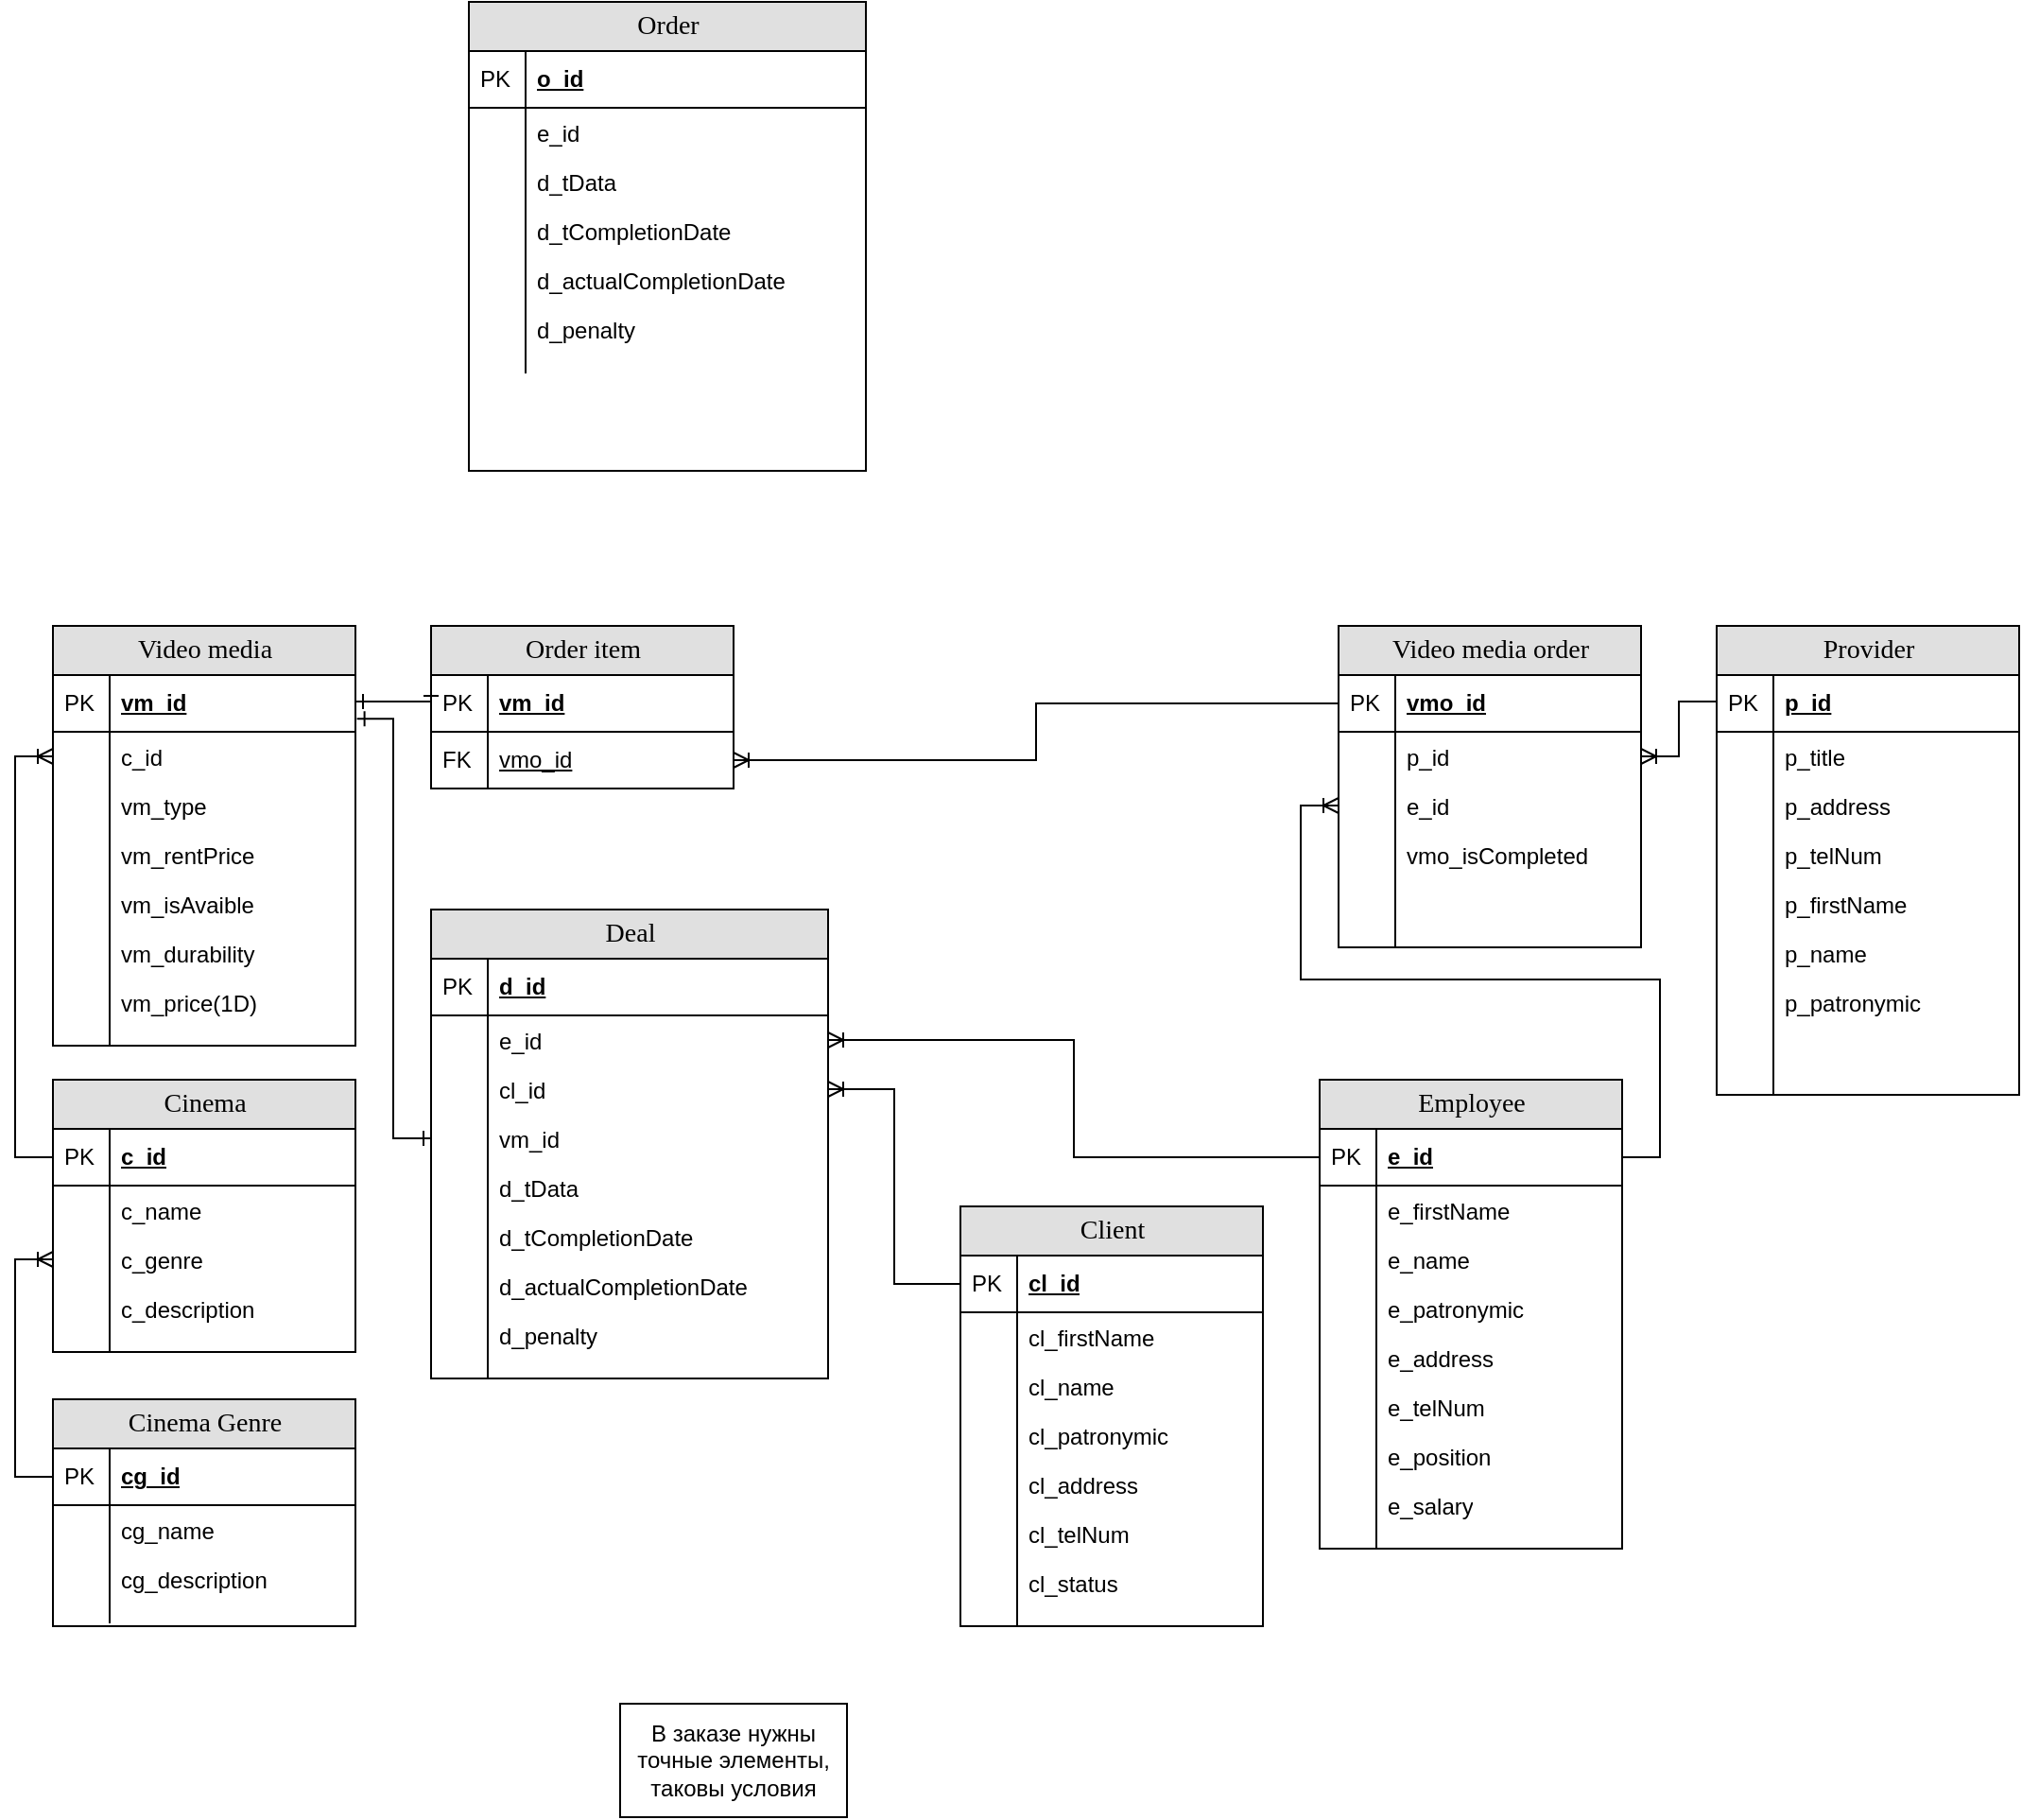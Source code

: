 <mxfile version="20.4.1" type="device"><diagram name="Page-1" id="e56a1550-8fbb-45ad-956c-1786394a9013"><mxGraphModel dx="1654" dy="1669" grid="1" gridSize="10" guides="1" tooltips="1" connect="1" arrows="1" fold="1" page="1" pageScale="1" pageWidth="1100" pageHeight="850" background="none" math="0" shadow="0"><root><mxCell id="0"/><mxCell id="1" parent="0"/><mxCell id="Xfp6TR522GJA668m356O-1" value="Cinema Genre" style="swimlane;html=1;fontStyle=0;childLayout=stackLayout;horizontal=1;startSize=26;fillColor=#e0e0e0;horizontalStack=0;resizeParent=1;resizeLast=0;collapsible=1;marginBottom=0;swimlaneFillColor=#ffffff;align=center;rounded=0;shadow=0;comic=0;labelBackgroundColor=none;strokeWidth=1;fontFamily=Verdana;fontSize=14;swimlaneLine=1;" parent="1" vertex="1"><mxGeometry x="30" y="419" width="160" height="120" as="geometry"/></mxCell><mxCell id="Xfp6TR522GJA668m356O-2" value="cg_id" style="shape=partialRectangle;top=0;left=0;right=0;bottom=1;html=1;align=left;verticalAlign=middle;fillColor=none;spacingLeft=34;spacingRight=4;whiteSpace=wrap;overflow=hidden;rotatable=0;points=[[0,0.5],[1,0.5]];portConstraint=eastwest;dropTarget=0;fontStyle=5;" parent="Xfp6TR522GJA668m356O-1" vertex="1"><mxGeometry y="26" width="160" height="30" as="geometry"/></mxCell><mxCell id="Xfp6TR522GJA668m356O-3" value="PK" style="shape=partialRectangle;top=0;left=0;bottom=0;html=1;fillColor=none;align=left;verticalAlign=middle;spacingLeft=4;spacingRight=4;whiteSpace=wrap;overflow=hidden;rotatable=0;points=[];portConstraint=eastwest;part=1;" parent="Xfp6TR522GJA668m356O-2" vertex="1" connectable="0"><mxGeometry width="30" height="30" as="geometry"/></mxCell><mxCell id="Xfp6TR522GJA668m356O-4" value="cg_name" style="shape=partialRectangle;top=0;left=0;right=0;bottom=0;html=1;align=left;verticalAlign=top;fillColor=none;spacingLeft=34;spacingRight=4;whiteSpace=wrap;overflow=hidden;rotatable=0;points=[[0,0.5],[1,0.5]];portConstraint=eastwest;dropTarget=0;" parent="Xfp6TR522GJA668m356O-1" vertex="1"><mxGeometry y="56" width="160" height="26" as="geometry"/></mxCell><mxCell id="Xfp6TR522GJA668m356O-5" value="" style="shape=partialRectangle;top=0;left=0;bottom=0;html=1;fillColor=none;align=left;verticalAlign=top;spacingLeft=4;spacingRight=4;whiteSpace=wrap;overflow=hidden;rotatable=0;points=[];portConstraint=eastwest;part=1;" parent="Xfp6TR522GJA668m356O-4" vertex="1" connectable="0"><mxGeometry width="30" height="26" as="geometry"/></mxCell><mxCell id="Xfp6TR522GJA668m356O-6" value="cg_description" style="shape=partialRectangle;top=0;left=0;right=0;bottom=0;html=1;align=left;verticalAlign=top;fillColor=none;spacingLeft=34;spacingRight=4;whiteSpace=wrap;overflow=hidden;rotatable=0;points=[[0,0.5],[1,0.5]];portConstraint=eastwest;dropTarget=0;" parent="Xfp6TR522GJA668m356O-1" vertex="1"><mxGeometry y="82" width="160" height="26" as="geometry"/></mxCell><mxCell id="Xfp6TR522GJA668m356O-7" value="" style="shape=partialRectangle;top=0;left=0;bottom=0;html=1;fillColor=none;align=left;verticalAlign=top;spacingLeft=4;spacingRight=4;whiteSpace=wrap;overflow=hidden;rotatable=0;points=[];portConstraint=eastwest;part=1;" parent="Xfp6TR522GJA668m356O-6" vertex="1" connectable="0"><mxGeometry width="30" height="26" as="geometry"/></mxCell><mxCell id="Xfp6TR522GJA668m356O-10" value="" style="shape=partialRectangle;top=0;left=0;right=0;bottom=0;html=1;align=left;verticalAlign=top;fillColor=none;spacingLeft=34;spacingRight=4;whiteSpace=wrap;overflow=hidden;rotatable=0;points=[[0,0.5],[1,0.5]];portConstraint=eastwest;dropTarget=0;" parent="Xfp6TR522GJA668m356O-1" vertex="1"><mxGeometry y="108" width="160" height="10" as="geometry"/></mxCell><mxCell id="Xfp6TR522GJA668m356O-11" value="" style="shape=partialRectangle;top=0;left=0;bottom=0;html=1;fillColor=none;align=left;verticalAlign=top;spacingLeft=4;spacingRight=4;whiteSpace=wrap;overflow=hidden;rotatable=0;points=[];portConstraint=eastwest;part=1;" parent="Xfp6TR522GJA668m356O-10" vertex="1" connectable="0"><mxGeometry width="30" height="10" as="geometry"/></mxCell><mxCell id="Xfp6TR522GJA668m356O-12" value="Cinema" style="swimlane;html=1;fontStyle=0;childLayout=stackLayout;horizontal=1;startSize=26;fillColor=#e0e0e0;horizontalStack=0;resizeParent=1;resizeLast=0;collapsible=1;marginBottom=0;swimlaneFillColor=#ffffff;align=center;rounded=0;shadow=0;comic=0;labelBackgroundColor=none;strokeWidth=1;fontFamily=Verdana;fontSize=14;swimlaneLine=1;" parent="1" vertex="1"><mxGeometry x="30" y="250" width="160" height="144" as="geometry"/></mxCell><mxCell id="Xfp6TR522GJA668m356O-13" value="c_id" style="shape=partialRectangle;top=0;left=0;right=0;bottom=1;html=1;align=left;verticalAlign=middle;fillColor=none;spacingLeft=34;spacingRight=4;whiteSpace=wrap;overflow=hidden;rotatable=0;points=[[0,0.5],[1,0.5]];portConstraint=eastwest;dropTarget=0;fontStyle=5;" parent="Xfp6TR522GJA668m356O-12" vertex="1"><mxGeometry y="26" width="160" height="30" as="geometry"/></mxCell><mxCell id="Xfp6TR522GJA668m356O-14" value="PK" style="shape=partialRectangle;top=0;left=0;bottom=0;html=1;fillColor=none;align=left;verticalAlign=middle;spacingLeft=4;spacingRight=4;whiteSpace=wrap;overflow=hidden;rotatable=0;points=[];portConstraint=eastwest;part=1;" parent="Xfp6TR522GJA668m356O-13" vertex="1" connectable="0"><mxGeometry width="30" height="30" as="geometry"/></mxCell><mxCell id="Xfp6TR522GJA668m356O-15" value="c_name" style="shape=partialRectangle;top=0;left=0;right=0;bottom=0;html=1;align=left;verticalAlign=top;fillColor=none;spacingLeft=34;spacingRight=4;whiteSpace=wrap;overflow=hidden;rotatable=0;points=[[0,0.5],[1,0.5]];portConstraint=eastwest;dropTarget=0;" parent="Xfp6TR522GJA668m356O-12" vertex="1"><mxGeometry y="56" width="160" height="26" as="geometry"/></mxCell><mxCell id="Xfp6TR522GJA668m356O-16" value="" style="shape=partialRectangle;top=0;left=0;bottom=0;html=1;fillColor=none;align=left;verticalAlign=top;spacingLeft=4;spacingRight=4;whiteSpace=wrap;overflow=hidden;rotatable=0;points=[];portConstraint=eastwest;part=1;" parent="Xfp6TR522GJA668m356O-15" vertex="1" connectable="0"><mxGeometry width="30" height="26" as="geometry"/></mxCell><mxCell id="Xfp6TR522GJA668m356O-17" value="c_genre" style="shape=partialRectangle;top=0;left=0;right=0;bottom=0;html=1;align=left;verticalAlign=top;fillColor=none;spacingLeft=34;spacingRight=4;whiteSpace=wrap;overflow=hidden;rotatable=0;points=[[0,0.5],[1,0.5]];portConstraint=eastwest;dropTarget=0;" parent="Xfp6TR522GJA668m356O-12" vertex="1"><mxGeometry y="82" width="160" height="26" as="geometry"/></mxCell><mxCell id="Xfp6TR522GJA668m356O-18" value="" style="shape=partialRectangle;top=0;left=0;bottom=0;html=1;fillColor=none;align=left;verticalAlign=top;spacingLeft=4;spacingRight=4;whiteSpace=wrap;overflow=hidden;rotatable=0;points=[];portConstraint=eastwest;part=1;" parent="Xfp6TR522GJA668m356O-17" vertex="1" connectable="0"><mxGeometry width="30" height="26" as="geometry"/></mxCell><mxCell id="Xfp6TR522GJA668m356O-19" value="c_description" style="shape=partialRectangle;top=0;left=0;right=0;bottom=0;html=1;align=left;verticalAlign=top;fillColor=none;spacingLeft=34;spacingRight=4;whiteSpace=wrap;overflow=hidden;rotatable=0;points=[[0,0.5],[1,0.5]];portConstraint=eastwest;dropTarget=0;" parent="Xfp6TR522GJA668m356O-12" vertex="1"><mxGeometry y="108" width="160" height="26" as="geometry"/></mxCell><mxCell id="Xfp6TR522GJA668m356O-20" value="" style="shape=partialRectangle;top=0;left=0;bottom=0;html=1;fillColor=none;align=left;verticalAlign=top;spacingLeft=4;spacingRight=4;whiteSpace=wrap;overflow=hidden;rotatable=0;points=[];portConstraint=eastwest;part=1;" parent="Xfp6TR522GJA668m356O-19" vertex="1" connectable="0"><mxGeometry width="30" height="26" as="geometry"/></mxCell><mxCell id="Xfp6TR522GJA668m356O-21" value="" style="shape=partialRectangle;top=0;left=0;right=0;bottom=0;html=1;align=left;verticalAlign=top;fillColor=none;spacingLeft=34;spacingRight=4;whiteSpace=wrap;overflow=hidden;rotatable=0;points=[[0,0.5],[1,0.5]];portConstraint=eastwest;dropTarget=0;" parent="Xfp6TR522GJA668m356O-12" vertex="1"><mxGeometry y="134" width="160" height="10" as="geometry"/></mxCell><mxCell id="Xfp6TR522GJA668m356O-22" value="" style="shape=partialRectangle;top=0;left=0;bottom=0;html=1;fillColor=none;align=left;verticalAlign=top;spacingLeft=4;spacingRight=4;whiteSpace=wrap;overflow=hidden;rotatable=0;points=[];portConstraint=eastwest;part=1;" parent="Xfp6TR522GJA668m356O-21" vertex="1" connectable="0"><mxGeometry width="30" height="10" as="geometry"/></mxCell><mxCell id="Xfp6TR522GJA668m356O-23" style="edgeStyle=orthogonalEdgeStyle;rounded=0;orthogonalLoop=1;jettySize=auto;html=1;entryX=0;entryY=0.5;entryDx=0;entryDy=0;endArrow=ERoneToMany;endFill=0;" parent="1" source="Xfp6TR522GJA668m356O-2" target="Xfp6TR522GJA668m356O-17" edge="1"><mxGeometry relative="1" as="geometry"/></mxCell><mxCell id="Xfp6TR522GJA668m356O-24" value="Video media" style="swimlane;html=1;fontStyle=0;childLayout=stackLayout;horizontal=1;startSize=26;fillColor=#e0e0e0;horizontalStack=0;resizeParent=1;resizeLast=0;collapsible=1;marginBottom=0;swimlaneFillColor=#ffffff;align=center;rounded=0;shadow=0;comic=0;labelBackgroundColor=none;strokeWidth=1;fontFamily=Verdana;fontSize=14;swimlaneLine=1;" parent="1" vertex="1"><mxGeometry x="30" y="10" width="160" height="222" as="geometry"/></mxCell><mxCell id="Xfp6TR522GJA668m356O-25" value="vm_id" style="shape=partialRectangle;top=0;left=0;right=0;bottom=1;html=1;align=left;verticalAlign=middle;fillColor=none;spacingLeft=34;spacingRight=4;whiteSpace=wrap;overflow=hidden;rotatable=0;points=[[0,0.5],[1,0.5]];portConstraint=eastwest;dropTarget=0;fontStyle=5;" parent="Xfp6TR522GJA668m356O-24" vertex="1"><mxGeometry y="26" width="160" height="30" as="geometry"/></mxCell><mxCell id="Xfp6TR522GJA668m356O-26" value="PK" style="shape=partialRectangle;top=0;left=0;bottom=0;html=1;fillColor=none;align=left;verticalAlign=middle;spacingLeft=4;spacingRight=4;whiteSpace=wrap;overflow=hidden;rotatable=0;points=[];portConstraint=eastwest;part=1;" parent="Xfp6TR522GJA668m356O-25" vertex="1" connectable="0"><mxGeometry width="30" height="30" as="geometry"/></mxCell><mxCell id="Xfp6TR522GJA668m356O-27" value="c_id" style="shape=partialRectangle;top=0;left=0;right=0;bottom=0;html=1;align=left;verticalAlign=top;fillColor=none;spacingLeft=34;spacingRight=4;whiteSpace=wrap;overflow=hidden;rotatable=0;points=[[0,0.5],[1,0.5]];portConstraint=eastwest;dropTarget=0;" parent="Xfp6TR522GJA668m356O-24" vertex="1"><mxGeometry y="56" width="160" height="26" as="geometry"/></mxCell><mxCell id="Xfp6TR522GJA668m356O-28" value="" style="shape=partialRectangle;top=0;left=0;bottom=0;html=1;fillColor=none;align=left;verticalAlign=top;spacingLeft=4;spacingRight=4;whiteSpace=wrap;overflow=hidden;rotatable=0;points=[];portConstraint=eastwest;part=1;" parent="Xfp6TR522GJA668m356O-27" vertex="1" connectable="0"><mxGeometry width="30" height="26" as="geometry"/></mxCell><mxCell id="Xfp6TR522GJA668m356O-29" value="vm_type" style="shape=partialRectangle;top=0;left=0;right=0;bottom=0;html=1;align=left;verticalAlign=top;fillColor=none;spacingLeft=34;spacingRight=4;whiteSpace=wrap;overflow=hidden;rotatable=0;points=[[0,0.5],[1,0.5]];portConstraint=eastwest;dropTarget=0;" parent="Xfp6TR522GJA668m356O-24" vertex="1"><mxGeometry y="82" width="160" height="26" as="geometry"/></mxCell><mxCell id="Xfp6TR522GJA668m356O-30" value="" style="shape=partialRectangle;top=0;left=0;bottom=0;html=1;fillColor=none;align=left;verticalAlign=top;spacingLeft=4;spacingRight=4;whiteSpace=wrap;overflow=hidden;rotatable=0;points=[];portConstraint=eastwest;part=1;" parent="Xfp6TR522GJA668m356O-29" vertex="1" connectable="0"><mxGeometry width="30" height="26" as="geometry"/></mxCell><mxCell id="Xfp6TR522GJA668m356O-31" value="vm_rentPrice" style="shape=partialRectangle;top=0;left=0;right=0;bottom=0;html=1;align=left;verticalAlign=top;fillColor=none;spacingLeft=34;spacingRight=4;whiteSpace=wrap;overflow=hidden;rotatable=0;points=[[0,0.5],[1,0.5]];portConstraint=eastwest;dropTarget=0;" parent="Xfp6TR522GJA668m356O-24" vertex="1"><mxGeometry y="108" width="160" height="26" as="geometry"/></mxCell><mxCell id="Xfp6TR522GJA668m356O-32" value="" style="shape=partialRectangle;top=0;left=0;bottom=0;html=1;fillColor=none;align=left;verticalAlign=top;spacingLeft=4;spacingRight=4;whiteSpace=wrap;overflow=hidden;rotatable=0;points=[];portConstraint=eastwest;part=1;" parent="Xfp6TR522GJA668m356O-31" vertex="1" connectable="0"><mxGeometry width="30" height="26" as="geometry"/></mxCell><mxCell id="Xfp6TR522GJA668m356O-59" value="vm_isAvaible" style="shape=partialRectangle;top=0;left=0;right=0;bottom=0;html=1;align=left;verticalAlign=top;fillColor=none;spacingLeft=34;spacingRight=4;whiteSpace=wrap;overflow=hidden;rotatable=0;points=[[0,0.5],[1,0.5]];portConstraint=eastwest;dropTarget=0;" parent="Xfp6TR522GJA668m356O-24" vertex="1"><mxGeometry y="134" width="160" height="26" as="geometry"/></mxCell><mxCell id="Xfp6TR522GJA668m356O-60" value="" style="shape=partialRectangle;top=0;left=0;bottom=0;html=1;fillColor=none;align=left;verticalAlign=top;spacingLeft=4;spacingRight=4;whiteSpace=wrap;overflow=hidden;rotatable=0;points=[];portConstraint=eastwest;part=1;" parent="Xfp6TR522GJA668m356O-59" vertex="1" connectable="0"><mxGeometry width="30" height="26" as="geometry"/></mxCell><mxCell id="6AqLSy_CRVFRLZLWEEri-142" value="vm_durability" style="shape=partialRectangle;top=0;left=0;right=0;bottom=0;html=1;align=left;verticalAlign=top;fillColor=none;spacingLeft=34;spacingRight=4;whiteSpace=wrap;overflow=hidden;rotatable=0;points=[[0,0.5],[1,0.5]];portConstraint=eastwest;dropTarget=0;" parent="Xfp6TR522GJA668m356O-24" vertex="1"><mxGeometry y="160" width="160" height="26" as="geometry"/></mxCell><mxCell id="6AqLSy_CRVFRLZLWEEri-143" value="" style="shape=partialRectangle;top=0;left=0;bottom=0;html=1;fillColor=none;align=left;verticalAlign=top;spacingLeft=4;spacingRight=4;whiteSpace=wrap;overflow=hidden;rotatable=0;points=[];portConstraint=eastwest;part=1;" parent="6AqLSy_CRVFRLZLWEEri-142" vertex="1" connectable="0"><mxGeometry width="30" height="26" as="geometry"/></mxCell><mxCell id="6AqLSy_CRVFRLZLWEEri-89" value="vm_price(1D)" style="shape=partialRectangle;top=0;left=0;right=0;bottom=0;html=1;align=left;verticalAlign=top;fillColor=none;spacingLeft=34;spacingRight=4;whiteSpace=wrap;overflow=hidden;rotatable=0;points=[[0,0.5],[1,0.5]];portConstraint=eastwest;dropTarget=0;" parent="Xfp6TR522GJA668m356O-24" vertex="1"><mxGeometry y="186" width="160" height="26" as="geometry"/></mxCell><mxCell id="6AqLSy_CRVFRLZLWEEri-90" value="" style="shape=partialRectangle;top=0;left=0;bottom=0;html=1;fillColor=none;align=left;verticalAlign=top;spacingLeft=4;spacingRight=4;whiteSpace=wrap;overflow=hidden;rotatable=0;points=[];portConstraint=eastwest;part=1;" parent="6AqLSy_CRVFRLZLWEEri-89" vertex="1" connectable="0"><mxGeometry width="30" height="26" as="geometry"/></mxCell><mxCell id="Xfp6TR522GJA668m356O-33" value="" style="shape=partialRectangle;top=0;left=0;right=0;bottom=0;html=1;align=left;verticalAlign=top;fillColor=none;spacingLeft=34;spacingRight=4;whiteSpace=wrap;overflow=hidden;rotatable=0;points=[[0,0.5],[1,0.5]];portConstraint=eastwest;dropTarget=0;" parent="Xfp6TR522GJA668m356O-24" vertex="1"><mxGeometry y="212" width="160" height="10" as="geometry"/></mxCell><mxCell id="Xfp6TR522GJA668m356O-34" value="" style="shape=partialRectangle;top=0;left=0;bottom=0;html=1;fillColor=none;align=left;verticalAlign=top;spacingLeft=4;spacingRight=4;whiteSpace=wrap;overflow=hidden;rotatable=0;points=[];portConstraint=eastwest;part=1;" parent="Xfp6TR522GJA668m356O-33" vertex="1" connectable="0"><mxGeometry width="30" height="10" as="geometry"/></mxCell><mxCell id="Xfp6TR522GJA668m356O-57" style="edgeStyle=orthogonalEdgeStyle;rounded=0;orthogonalLoop=1;jettySize=auto;html=1;entryX=0;entryY=0.5;entryDx=0;entryDy=0;endArrow=ERoneToMany;endFill=0;" parent="1" source="Xfp6TR522GJA668m356O-13" target="Xfp6TR522GJA668m356O-27" edge="1"><mxGeometry relative="1" as="geometry"><mxPoint x="10" y="71" as="targetPoint"/></mxGeometry></mxCell><mxCell id="6AqLSy_CRVFRLZLWEEri-1" value="Employee" style="swimlane;html=1;fontStyle=0;childLayout=stackLayout;horizontal=1;startSize=26;fillColor=#e0e0e0;horizontalStack=0;resizeParent=1;resizeLast=0;collapsible=1;marginBottom=0;swimlaneFillColor=#ffffff;align=center;rounded=0;shadow=0;comic=0;labelBackgroundColor=none;strokeWidth=1;fontFamily=Verdana;fontSize=14;swimlaneLine=1;" parent="1" vertex="1"><mxGeometry x="700" y="250" width="160" height="248" as="geometry"/></mxCell><mxCell id="6AqLSy_CRVFRLZLWEEri-2" value="e_id" style="shape=partialRectangle;top=0;left=0;right=0;bottom=1;html=1;align=left;verticalAlign=middle;fillColor=none;spacingLeft=34;spacingRight=4;whiteSpace=wrap;overflow=hidden;rotatable=0;points=[[0,0.5],[1,0.5]];portConstraint=eastwest;dropTarget=0;fontStyle=5;" parent="6AqLSy_CRVFRLZLWEEri-1" vertex="1"><mxGeometry y="26" width="160" height="30" as="geometry"/></mxCell><mxCell id="6AqLSy_CRVFRLZLWEEri-3" value="PK" style="shape=partialRectangle;top=0;left=0;bottom=0;html=1;fillColor=none;align=left;verticalAlign=middle;spacingLeft=4;spacingRight=4;whiteSpace=wrap;overflow=hidden;rotatable=0;points=[];portConstraint=eastwest;part=1;" parent="6AqLSy_CRVFRLZLWEEri-2" vertex="1" connectable="0"><mxGeometry width="30" height="30" as="geometry"/></mxCell><mxCell id="6AqLSy_CRVFRLZLWEEri-4" value="e_firstName" style="shape=partialRectangle;top=0;left=0;right=0;bottom=0;html=1;align=left;verticalAlign=top;fillColor=none;spacingLeft=34;spacingRight=4;whiteSpace=wrap;overflow=hidden;rotatable=0;points=[[0,0.5],[1,0.5]];portConstraint=eastwest;dropTarget=0;" parent="6AqLSy_CRVFRLZLWEEri-1" vertex="1"><mxGeometry y="56" width="160" height="26" as="geometry"/></mxCell><mxCell id="6AqLSy_CRVFRLZLWEEri-5" value="" style="shape=partialRectangle;top=0;left=0;bottom=0;html=1;fillColor=none;align=left;verticalAlign=top;spacingLeft=4;spacingRight=4;whiteSpace=wrap;overflow=hidden;rotatable=0;points=[];portConstraint=eastwest;part=1;" parent="6AqLSy_CRVFRLZLWEEri-4" vertex="1" connectable="0"><mxGeometry width="30" height="26" as="geometry"/></mxCell><mxCell id="6AqLSy_CRVFRLZLWEEri-12" value="e_name" style="shape=partialRectangle;top=0;left=0;right=0;bottom=0;html=1;align=left;verticalAlign=top;fillColor=none;spacingLeft=34;spacingRight=4;whiteSpace=wrap;overflow=hidden;rotatable=0;points=[[0,0.5],[1,0.5]];portConstraint=eastwest;dropTarget=0;" parent="6AqLSy_CRVFRLZLWEEri-1" vertex="1"><mxGeometry y="82" width="160" height="26" as="geometry"/></mxCell><mxCell id="6AqLSy_CRVFRLZLWEEri-13" value="" style="shape=partialRectangle;top=0;left=0;bottom=0;html=1;fillColor=none;align=left;verticalAlign=top;spacingLeft=4;spacingRight=4;whiteSpace=wrap;overflow=hidden;rotatable=0;points=[];portConstraint=eastwest;part=1;" parent="6AqLSy_CRVFRLZLWEEri-12" vertex="1" connectable="0"><mxGeometry width="30" height="26" as="geometry"/></mxCell><mxCell id="6AqLSy_CRVFRLZLWEEri-14" value="e_patronymic" style="shape=partialRectangle;top=0;left=0;right=0;bottom=0;html=1;align=left;verticalAlign=top;fillColor=none;spacingLeft=34;spacingRight=4;whiteSpace=wrap;overflow=hidden;rotatable=0;points=[[0,0.5],[1,0.5]];portConstraint=eastwest;dropTarget=0;" parent="6AqLSy_CRVFRLZLWEEri-1" vertex="1"><mxGeometry y="108" width="160" height="26" as="geometry"/></mxCell><mxCell id="6AqLSy_CRVFRLZLWEEri-15" value="" style="shape=partialRectangle;top=0;left=0;bottom=0;html=1;fillColor=none;align=left;verticalAlign=top;spacingLeft=4;spacingRight=4;whiteSpace=wrap;overflow=hidden;rotatable=0;points=[];portConstraint=eastwest;part=1;" parent="6AqLSy_CRVFRLZLWEEri-14" vertex="1" connectable="0"><mxGeometry width="30" height="26" as="geometry"/></mxCell><mxCell id="6AqLSy_CRVFRLZLWEEri-6" value="e_address" style="shape=partialRectangle;top=0;left=0;right=0;bottom=0;html=1;align=left;verticalAlign=top;fillColor=none;spacingLeft=34;spacingRight=4;whiteSpace=wrap;overflow=hidden;rotatable=0;points=[[0,0.5],[1,0.5]];portConstraint=eastwest;dropTarget=0;" parent="6AqLSy_CRVFRLZLWEEri-1" vertex="1"><mxGeometry y="134" width="160" height="26" as="geometry"/></mxCell><mxCell id="6AqLSy_CRVFRLZLWEEri-7" value="" style="shape=partialRectangle;top=0;left=0;bottom=0;html=1;fillColor=none;align=left;verticalAlign=top;spacingLeft=4;spacingRight=4;whiteSpace=wrap;overflow=hidden;rotatable=0;points=[];portConstraint=eastwest;part=1;" parent="6AqLSy_CRVFRLZLWEEri-6" vertex="1" connectable="0"><mxGeometry width="30" height="26" as="geometry"/></mxCell><mxCell id="6AqLSy_CRVFRLZLWEEri-8" value="e_telNum" style="shape=partialRectangle;top=0;left=0;right=0;bottom=0;html=1;align=left;verticalAlign=top;fillColor=none;spacingLeft=34;spacingRight=4;whiteSpace=wrap;overflow=hidden;rotatable=0;points=[[0,0.5],[1,0.5]];portConstraint=eastwest;dropTarget=0;" parent="6AqLSy_CRVFRLZLWEEri-1" vertex="1"><mxGeometry y="160" width="160" height="26" as="geometry"/></mxCell><mxCell id="6AqLSy_CRVFRLZLWEEri-9" value="" style="shape=partialRectangle;top=0;left=0;bottom=0;html=1;fillColor=none;align=left;verticalAlign=top;spacingLeft=4;spacingRight=4;whiteSpace=wrap;overflow=hidden;rotatable=0;points=[];portConstraint=eastwest;part=1;" parent="6AqLSy_CRVFRLZLWEEri-8" vertex="1" connectable="0"><mxGeometry width="30" height="26" as="geometry"/></mxCell><mxCell id="6AqLSy_CRVFRLZLWEEri-25" value="e_position" style="shape=partialRectangle;top=0;left=0;right=0;bottom=0;html=1;align=left;verticalAlign=top;fillColor=none;spacingLeft=34;spacingRight=4;whiteSpace=wrap;overflow=hidden;rotatable=0;points=[[0,0.5],[1,0.5]];portConstraint=eastwest;dropTarget=0;" parent="6AqLSy_CRVFRLZLWEEri-1" vertex="1"><mxGeometry y="186" width="160" height="26" as="geometry"/></mxCell><mxCell id="6AqLSy_CRVFRLZLWEEri-26" value="" style="shape=partialRectangle;top=0;left=0;bottom=0;html=1;fillColor=none;align=left;verticalAlign=top;spacingLeft=4;spacingRight=4;whiteSpace=wrap;overflow=hidden;rotatable=0;points=[];portConstraint=eastwest;part=1;" parent="6AqLSy_CRVFRLZLWEEri-25" vertex="1" connectable="0"><mxGeometry width="30" height="26" as="geometry"/></mxCell><mxCell id="6AqLSy_CRVFRLZLWEEri-27" value="e_salary" style="shape=partialRectangle;top=0;left=0;right=0;bottom=0;html=1;align=left;verticalAlign=top;fillColor=none;spacingLeft=34;spacingRight=4;whiteSpace=wrap;overflow=hidden;rotatable=0;points=[[0,0.5],[1,0.5]];portConstraint=eastwest;dropTarget=0;" parent="6AqLSy_CRVFRLZLWEEri-1" vertex="1"><mxGeometry y="212" width="160" height="26" as="geometry"/></mxCell><mxCell id="6AqLSy_CRVFRLZLWEEri-28" value="" style="shape=partialRectangle;top=0;left=0;bottom=0;html=1;fillColor=none;align=left;verticalAlign=top;spacingLeft=4;spacingRight=4;whiteSpace=wrap;overflow=hidden;rotatable=0;points=[];portConstraint=eastwest;part=1;" parent="6AqLSy_CRVFRLZLWEEri-27" vertex="1" connectable="0"><mxGeometry width="30" height="26" as="geometry"/></mxCell><mxCell id="6AqLSy_CRVFRLZLWEEri-10" value="" style="shape=partialRectangle;top=0;left=0;right=0;bottom=0;html=1;align=left;verticalAlign=top;fillColor=none;spacingLeft=34;spacingRight=4;whiteSpace=wrap;overflow=hidden;rotatable=0;points=[[0,0.5],[1,0.5]];portConstraint=eastwest;dropTarget=0;" parent="6AqLSy_CRVFRLZLWEEri-1" vertex="1"><mxGeometry y="238" width="160" height="10" as="geometry"/></mxCell><mxCell id="6AqLSy_CRVFRLZLWEEri-11" value="" style="shape=partialRectangle;top=0;left=0;bottom=0;html=1;fillColor=none;align=left;verticalAlign=top;spacingLeft=4;spacingRight=4;whiteSpace=wrap;overflow=hidden;rotatable=0;points=[];portConstraint=eastwest;part=1;" parent="6AqLSy_CRVFRLZLWEEri-10" vertex="1" connectable="0"><mxGeometry width="30" height="10" as="geometry"/></mxCell><mxCell id="6AqLSy_CRVFRLZLWEEri-29" value="Client" style="swimlane;html=1;fontStyle=0;childLayout=stackLayout;horizontal=1;startSize=26;fillColor=#e0e0e0;horizontalStack=0;resizeParent=1;resizeLast=0;collapsible=1;marginBottom=0;swimlaneFillColor=#ffffff;align=center;rounded=0;shadow=0;comic=0;labelBackgroundColor=none;strokeWidth=1;fontFamily=Verdana;fontSize=14;swimlaneLine=1;" parent="1" vertex="1"><mxGeometry x="510" y="317" width="160" height="222" as="geometry"/></mxCell><mxCell id="6AqLSy_CRVFRLZLWEEri-30" value="cl_id" style="shape=partialRectangle;top=0;left=0;right=0;bottom=1;html=1;align=left;verticalAlign=middle;fillColor=none;spacingLeft=34;spacingRight=4;whiteSpace=wrap;overflow=hidden;rotatable=0;points=[[0,0.5],[1,0.5]];portConstraint=eastwest;dropTarget=0;fontStyle=5;" parent="6AqLSy_CRVFRLZLWEEri-29" vertex="1"><mxGeometry y="26" width="160" height="30" as="geometry"/></mxCell><mxCell id="6AqLSy_CRVFRLZLWEEri-31" value="PK" style="shape=partialRectangle;top=0;left=0;bottom=0;html=1;fillColor=none;align=left;verticalAlign=middle;spacingLeft=4;spacingRight=4;whiteSpace=wrap;overflow=hidden;rotatable=0;points=[];portConstraint=eastwest;part=1;" parent="6AqLSy_CRVFRLZLWEEri-30" vertex="1" connectable="0"><mxGeometry width="30" height="30" as="geometry"/></mxCell><mxCell id="6AqLSy_CRVFRLZLWEEri-32" value="cl_firstName" style="shape=partialRectangle;top=0;left=0;right=0;bottom=0;html=1;align=left;verticalAlign=top;fillColor=none;spacingLeft=34;spacingRight=4;whiteSpace=wrap;overflow=hidden;rotatable=0;points=[[0,0.5],[1,0.5]];portConstraint=eastwest;dropTarget=0;" parent="6AqLSy_CRVFRLZLWEEri-29" vertex="1"><mxGeometry y="56" width="160" height="26" as="geometry"/></mxCell><mxCell id="6AqLSy_CRVFRLZLWEEri-33" value="" style="shape=partialRectangle;top=0;left=0;bottom=0;html=1;fillColor=none;align=left;verticalAlign=top;spacingLeft=4;spacingRight=4;whiteSpace=wrap;overflow=hidden;rotatable=0;points=[];portConstraint=eastwest;part=1;" parent="6AqLSy_CRVFRLZLWEEri-32" vertex="1" connectable="0"><mxGeometry width="30" height="26" as="geometry"/></mxCell><mxCell id="6AqLSy_CRVFRLZLWEEri-34" value="cl_name" style="shape=partialRectangle;top=0;left=0;right=0;bottom=0;html=1;align=left;verticalAlign=top;fillColor=none;spacingLeft=34;spacingRight=4;whiteSpace=wrap;overflow=hidden;rotatable=0;points=[[0,0.5],[1,0.5]];portConstraint=eastwest;dropTarget=0;" parent="6AqLSy_CRVFRLZLWEEri-29" vertex="1"><mxGeometry y="82" width="160" height="26" as="geometry"/></mxCell><mxCell id="6AqLSy_CRVFRLZLWEEri-35" value="" style="shape=partialRectangle;top=0;left=0;bottom=0;html=1;fillColor=none;align=left;verticalAlign=top;spacingLeft=4;spacingRight=4;whiteSpace=wrap;overflow=hidden;rotatable=0;points=[];portConstraint=eastwest;part=1;" parent="6AqLSy_CRVFRLZLWEEri-34" vertex="1" connectable="0"><mxGeometry width="30" height="26" as="geometry"/></mxCell><mxCell id="6AqLSy_CRVFRLZLWEEri-36" value="cl_patronymic" style="shape=partialRectangle;top=0;left=0;right=0;bottom=0;html=1;align=left;verticalAlign=top;fillColor=none;spacingLeft=34;spacingRight=4;whiteSpace=wrap;overflow=hidden;rotatable=0;points=[[0,0.5],[1,0.5]];portConstraint=eastwest;dropTarget=0;" parent="6AqLSy_CRVFRLZLWEEri-29" vertex="1"><mxGeometry y="108" width="160" height="26" as="geometry"/></mxCell><mxCell id="6AqLSy_CRVFRLZLWEEri-37" value="" style="shape=partialRectangle;top=0;left=0;bottom=0;html=1;fillColor=none;align=left;verticalAlign=top;spacingLeft=4;spacingRight=4;whiteSpace=wrap;overflow=hidden;rotatable=0;points=[];portConstraint=eastwest;part=1;" parent="6AqLSy_CRVFRLZLWEEri-36" vertex="1" connectable="0"><mxGeometry width="30" height="26" as="geometry"/></mxCell><mxCell id="6AqLSy_CRVFRLZLWEEri-38" value="cl_address" style="shape=partialRectangle;top=0;left=0;right=0;bottom=0;html=1;align=left;verticalAlign=top;fillColor=none;spacingLeft=34;spacingRight=4;whiteSpace=wrap;overflow=hidden;rotatable=0;points=[[0,0.5],[1,0.5]];portConstraint=eastwest;dropTarget=0;" parent="6AqLSy_CRVFRLZLWEEri-29" vertex="1"><mxGeometry y="134" width="160" height="26" as="geometry"/></mxCell><mxCell id="6AqLSy_CRVFRLZLWEEri-39" value="" style="shape=partialRectangle;top=0;left=0;bottom=0;html=1;fillColor=none;align=left;verticalAlign=top;spacingLeft=4;spacingRight=4;whiteSpace=wrap;overflow=hidden;rotatable=0;points=[];portConstraint=eastwest;part=1;" parent="6AqLSy_CRVFRLZLWEEri-38" vertex="1" connectable="0"><mxGeometry width="30" height="26" as="geometry"/></mxCell><mxCell id="6AqLSy_CRVFRLZLWEEri-40" value="cl_telNum" style="shape=partialRectangle;top=0;left=0;right=0;bottom=0;html=1;align=left;verticalAlign=top;fillColor=none;spacingLeft=34;spacingRight=4;whiteSpace=wrap;overflow=hidden;rotatable=0;points=[[0,0.5],[1,0.5]];portConstraint=eastwest;dropTarget=0;" parent="6AqLSy_CRVFRLZLWEEri-29" vertex="1"><mxGeometry y="160" width="160" height="26" as="geometry"/></mxCell><mxCell id="6AqLSy_CRVFRLZLWEEri-41" value="" style="shape=partialRectangle;top=0;left=0;bottom=0;html=1;fillColor=none;align=left;verticalAlign=top;spacingLeft=4;spacingRight=4;whiteSpace=wrap;overflow=hidden;rotatable=0;points=[];portConstraint=eastwest;part=1;" parent="6AqLSy_CRVFRLZLWEEri-40" vertex="1" connectable="0"><mxGeometry width="30" height="26" as="geometry"/></mxCell><mxCell id="6AqLSy_CRVFRLZLWEEri-48" value="cl_status" style="shape=partialRectangle;top=0;left=0;right=0;bottom=0;html=1;align=left;verticalAlign=top;fillColor=none;spacingLeft=34;spacingRight=4;whiteSpace=wrap;overflow=hidden;rotatable=0;points=[[0,0.5],[1,0.5]];portConstraint=eastwest;dropTarget=0;" parent="6AqLSy_CRVFRLZLWEEri-29" vertex="1"><mxGeometry y="186" width="160" height="26" as="geometry"/></mxCell><mxCell id="6AqLSy_CRVFRLZLWEEri-49" value="" style="shape=partialRectangle;top=0;left=0;bottom=0;html=1;fillColor=none;align=left;verticalAlign=top;spacingLeft=4;spacingRight=4;whiteSpace=wrap;overflow=hidden;rotatable=0;points=[];portConstraint=eastwest;part=1;" parent="6AqLSy_CRVFRLZLWEEri-48" vertex="1" connectable="0"><mxGeometry width="30" height="26" as="geometry"/></mxCell><mxCell id="6AqLSy_CRVFRLZLWEEri-46" value="" style="shape=partialRectangle;top=0;left=0;right=0;bottom=0;html=1;align=left;verticalAlign=top;fillColor=none;spacingLeft=34;spacingRight=4;whiteSpace=wrap;overflow=hidden;rotatable=0;points=[[0,0.5],[1,0.5]];portConstraint=eastwest;dropTarget=0;" parent="6AqLSy_CRVFRLZLWEEri-29" vertex="1"><mxGeometry y="212" width="160" height="10" as="geometry"/></mxCell><mxCell id="6AqLSy_CRVFRLZLWEEri-47" value="" style="shape=partialRectangle;top=0;left=0;bottom=0;html=1;fillColor=none;align=left;verticalAlign=top;spacingLeft=4;spacingRight=4;whiteSpace=wrap;overflow=hidden;rotatable=0;points=[];portConstraint=eastwest;part=1;" parent="6AqLSy_CRVFRLZLWEEri-46" vertex="1" connectable="0"><mxGeometry width="30" height="10" as="geometry"/></mxCell><mxCell id="6AqLSy_CRVFRLZLWEEri-50" value="Deal" style="swimlane;html=1;fontStyle=0;childLayout=stackLayout;horizontal=1;startSize=26;fillColor=#e0e0e0;horizontalStack=0;resizeParent=1;resizeLast=0;collapsible=1;marginBottom=0;swimlaneFillColor=#ffffff;align=center;rounded=0;shadow=0;comic=0;labelBackgroundColor=none;strokeWidth=1;fontFamily=Verdana;fontSize=14;swimlaneLine=1;" parent="1" vertex="1"><mxGeometry x="230" y="160" width="210" height="248" as="geometry"/></mxCell><mxCell id="6AqLSy_CRVFRLZLWEEri-51" value="d_id" style="shape=partialRectangle;top=0;left=0;right=0;bottom=1;html=1;align=left;verticalAlign=middle;fillColor=none;spacingLeft=34;spacingRight=4;whiteSpace=wrap;overflow=hidden;rotatable=0;points=[[0,0.5],[1,0.5]];portConstraint=eastwest;dropTarget=0;fontStyle=5;" parent="6AqLSy_CRVFRLZLWEEri-50" vertex="1"><mxGeometry y="26" width="210" height="30" as="geometry"/></mxCell><mxCell id="6AqLSy_CRVFRLZLWEEri-52" value="PK" style="shape=partialRectangle;top=0;left=0;bottom=0;html=1;fillColor=none;align=left;verticalAlign=middle;spacingLeft=4;spacingRight=4;whiteSpace=wrap;overflow=hidden;rotatable=0;points=[];portConstraint=eastwest;part=1;" parent="6AqLSy_CRVFRLZLWEEri-51" vertex="1" connectable="0"><mxGeometry width="30" height="30" as="geometry"/></mxCell><mxCell id="6AqLSy_CRVFRLZLWEEri-53" value="e_id" style="shape=partialRectangle;top=0;left=0;right=0;bottom=0;html=1;align=left;verticalAlign=top;fillColor=none;spacingLeft=34;spacingRight=4;whiteSpace=wrap;overflow=hidden;rotatable=0;points=[[0,0.5],[1,0.5]];portConstraint=eastwest;dropTarget=0;" parent="6AqLSy_CRVFRLZLWEEri-50" vertex="1"><mxGeometry y="56" width="210" height="26" as="geometry"/></mxCell><mxCell id="6AqLSy_CRVFRLZLWEEri-54" value="" style="shape=partialRectangle;top=0;left=0;bottom=0;html=1;fillColor=none;align=left;verticalAlign=top;spacingLeft=4;spacingRight=4;whiteSpace=wrap;overflow=hidden;rotatable=0;points=[];portConstraint=eastwest;part=1;" parent="6AqLSy_CRVFRLZLWEEri-53" vertex="1" connectable="0"><mxGeometry width="30" height="26" as="geometry"/></mxCell><mxCell id="6AqLSy_CRVFRLZLWEEri-55" value="cl_id" style="shape=partialRectangle;top=0;left=0;right=0;bottom=0;html=1;align=left;verticalAlign=top;fillColor=none;spacingLeft=34;spacingRight=4;whiteSpace=wrap;overflow=hidden;rotatable=0;points=[[0,0.5],[1,0.5]];portConstraint=eastwest;dropTarget=0;" parent="6AqLSy_CRVFRLZLWEEri-50" vertex="1"><mxGeometry y="82" width="210" height="26" as="geometry"/></mxCell><mxCell id="6AqLSy_CRVFRLZLWEEri-56" value="" style="shape=partialRectangle;top=0;left=0;bottom=0;html=1;fillColor=none;align=left;verticalAlign=top;spacingLeft=4;spacingRight=4;whiteSpace=wrap;overflow=hidden;rotatable=0;points=[];portConstraint=eastwest;part=1;" parent="6AqLSy_CRVFRLZLWEEri-55" vertex="1" connectable="0"><mxGeometry width="30" height="26" as="geometry"/></mxCell><mxCell id="6AqLSy_CRVFRLZLWEEri-57" value="vm_id" style="shape=partialRectangle;top=0;left=0;right=0;bottom=0;html=1;align=left;verticalAlign=top;fillColor=none;spacingLeft=34;spacingRight=4;whiteSpace=wrap;overflow=hidden;rotatable=0;points=[[0,0.5],[1,0.5]];portConstraint=eastwest;dropTarget=0;" parent="6AqLSy_CRVFRLZLWEEri-50" vertex="1"><mxGeometry y="108" width="210" height="26" as="geometry"/></mxCell><mxCell id="6AqLSy_CRVFRLZLWEEri-58" value="" style="shape=partialRectangle;top=0;left=0;bottom=0;html=1;fillColor=none;align=left;verticalAlign=top;spacingLeft=4;spacingRight=4;whiteSpace=wrap;overflow=hidden;rotatable=0;points=[];portConstraint=eastwest;part=1;" parent="6AqLSy_CRVFRLZLWEEri-57" vertex="1" connectable="0"><mxGeometry width="30" height="26" as="geometry"/></mxCell><mxCell id="6AqLSy_CRVFRLZLWEEri-111" value="d_tData" style="shape=partialRectangle;top=0;left=0;right=0;bottom=0;html=1;align=left;verticalAlign=top;fillColor=none;spacingLeft=34;spacingRight=4;whiteSpace=wrap;overflow=hidden;rotatable=0;points=[[0,0.5],[1,0.5]];portConstraint=eastwest;dropTarget=0;" parent="6AqLSy_CRVFRLZLWEEri-50" vertex="1"><mxGeometry y="134" width="210" height="26" as="geometry"/></mxCell><mxCell id="6AqLSy_CRVFRLZLWEEri-112" value="" style="shape=partialRectangle;top=0;left=0;bottom=0;html=1;fillColor=none;align=left;verticalAlign=top;spacingLeft=4;spacingRight=4;whiteSpace=wrap;overflow=hidden;rotatable=0;points=[];portConstraint=eastwest;part=1;" parent="6AqLSy_CRVFRLZLWEEri-111" vertex="1" connectable="0"><mxGeometry width="30" height="26" as="geometry"/></mxCell><mxCell id="6AqLSy_CRVFRLZLWEEri-113" value="&lt;span style=&quot;background-color: transparent; font-family: inherit;&quot;&gt;d_tCompletionDate&lt;br&gt;&lt;/span&gt;&lt;div style=&quot;overflow: hidden; position: relative; outline: 0px;&quot; id=&quot;tw-target-rmn-container&quot; class=&quot;tw-target-rmn tw-ta-container F0azHf tw-nfl&quot;&gt;&lt;pre style=&quot;unicode-bidi: isolate; background-color: transparent; border: none; padding: 0px 0.14em 0px 0px; position: relative; margin-top: 0px; margin-bottom: 0px; resize: none; font-family: inherit; overflow: hidden; width: 270px; overflow-wrap: break-word; font-size: 16px; line-height: 24px;&quot; dir=&quot;ltr&quot; id=&quot;tw-target-rmn&quot; data-placeholder=&quot;&quot; class=&quot;tw-data-placeholder tw-text-small tw-ta&quot;&gt;&lt;span class=&quot;Y2IQFc&quot;&gt;&lt;/span&gt;&lt;/pre&gt;&lt;/div&gt;&lt;div style=&quot;display: flex; justify-content: space-between; width: 302px; position: absolute; bottom: 0px; left: 0px; height: 48px;&quot; class=&quot;iYB33c&quot;&gt;&lt;div style=&quot;display: flex; margin: 10px 11px 0px auto;&quot; class=&quot;dlJLJe&quot;&gt;&lt;div style=&quot;visibility: hidden; position: relative;&quot; data-ved=&quot;2ahUKEwjsp4jygef6AhVrAxAIHR32AE8Qz_AEegQICBAP&quot; data-cviv=&quot;false&quot;&gt;&lt;span style=&quot;cursor: pointer; outline: 0px; display: inline-block;&quot; tabindex=&quot;0&quot; role=&quot;button&quot; data-width=&quot;0&quot; data-theme=&quot;0&quot; data-hover-open-delay=&quot;500&quot; data-hover-hide-delay=&quot;1000&quot; data-extra-container-classes=&quot;tw-verified-tooltip&quot; class=&quot;povykd&quot;&gt;&lt;div style=&quot;opacity: 0.74; color: rgb(32, 33, 36); font-style: italic; min-width: 26px; margin: -11px; padding: 11px;&quot; class=&quot;U9URNb&quot;&gt;&lt;img style=&quot;display: block; border: 0px; position: relative; padding-top: 3px;&quot; data-frt=&quot;0&quot; data-atf=&quot;0&quot; alt=&quot;Значок &amp;quot;Проверено сообществом&amp;quot;&quot; width=&quot;16&quot; height=&quot;16&quot; class=&quot;YQ4gaf zr758c wA1Bge&quot; src=&quot;data:image/png;base64,iVBORw0KGgoAAAANSUhEUgAAABQAAAAUCAQAAAAngNWGAAAA/0lEQVR4AYXNMSiEcRyA4cfmGHQbCZIipkuxnJgMStlMNmeyD2dwmc8+sZgxYJd9ErIZFHUyYYD7fkr6l4/rnvmtl7+KitrqV/fq2Y5eLY3Z9S48eRLe7BmVZ9qhTLhQ0algzZWQOVKSsCF8OjAnwbxDTWFDUhPK/jMr1H6HE/IqRky2DyvCefuwItwZzodVoYRiLqMkVCXrwpJ9twZ+sgfDYEFYl8wIWxZ9uFf7zkallxlJh4YrLGsKjZRx7VGHhLqwgFUN45DGdb8MeXGpgB4ABZdeDcpZEY51A+hyLKz4S1W4MQWm3AibWtgWmk6dyISa1pSdyWTOlLXVp0+eL9D/ZPfBTNanAAAAAElFTkSuQmCC&quot; id=&quot;dimg_3&quot;&gt;&lt;span style=&quot;display: inline-block; height: 26px; line-height: 26px; word-break: break-all;&quot; class=&quot;nlMhfd&quot;&gt;&lt;/span&gt;&lt;/div&gt;&lt;/span&gt;&lt;/div&gt;&lt;/div&gt;&lt;div style=&quot;display: inline-block; line-height: normal; position: absolute; left: 0px;&quot; id=&quot;tw-tmenu&quot; class=&quot;tw-menu&quot;&gt;&lt;span style=&quot;cursor: pointer; display: inline-block; height: 48px; color: rgb(112, 117, 122); overflow: hidden; width: 48px; outline: 0px; font-family: arial, sans-serif; font-size: 0px; transform: rotateX(180deg);&quot; data-ved=&quot;2ahUKEwjsp4jygef6AhVrAxAIHR32AE8Q69UBegQICBAS&quot; tabindex=&quot;0&quot; role=&quot;button&quot; aria-label=&quot;Копировать текст&quot; title=&quot;Копировать&quot; id=&quot;tw-cpy-btn&quot; data-action-target=&quot;target&quot; class=&quot;tw-menu-btn&quot;&gt;&lt;span style=&quot;display: inline-block; fill: currentcolor; height: 24px; line-height: 24px; position: relative; width: 24px; border: 1px solid transparent; padding: 10px;&quot; class=&quot;tw-menu-btn-image z1asCe wm4nBd&quot;&gt;&lt;svg width=&quot;24&quot; viewBox=&quot;0 0 24 24&quot; height=&quot;24&quot; xmlns=&quot;http://www.w3.org/2000/svg&quot;&gt;&lt;g&gt;&lt;rect width=&quot;24&quot; height=&quot;24&quot; fill=&quot;none&quot;&gt;&lt;/rect&gt;&lt;/g&gt;&lt;g&gt;&lt;path d=&quot;M16,20H5V6H3v14c0,1.1,0.9,2,2,2h11V20z M20,16V4c0-1.1-0.9-2-2-2H9C7.9,2,7,2.9,7,4v12c0,1.1,0.9,2,2,2h9 C19.1,18,20,17.1,20,16z M18,16H9V4h9V16z&quot;&gt;&lt;/path&gt;&lt;/g&gt;&lt;/svg&gt;&lt;/span&gt;&lt;/span&gt;&lt;span style=&quot;display: inline-block; bottom: 6px; right: -24px; position: relative; color: rgb(32, 33, 36); font-family: arial, sans-serif; font-size: 0px;&quot; aria-hidden=&quot;true&quot; data-pronunciation-action-target=&quot;target&quot; class=&quot;fQjaD&quot;&gt;&lt;span style=&quot;cursor: pointer; display: inline-block;&quot; data-width=&quot;0&quot; data-theme=&quot;0&quot; data-hover-open-delay=&quot;500&quot; data-hover-hide-delay=&quot;1000&quot; data-extra-triangle-classes=&quot;tw-promo-triangle&quot; data-extra-container-classes=&quot;tw-promo-bubble&quot; class=&quot;povykd&quot;&gt;&lt;/span&gt;&lt;/span&gt;&lt;span style=&quot;cursor: pointer; display: inline-block; height: 48px; color: rgb(112, 117, 122); overflow: hidden; width: 48px; outline: 0px; font-family: arial, sans-serif; font-size: 0px;&quot; data-ved=&quot;2ahUKEwjsp4jygef6AhVrAxAIHR32AE8Q8DR6BAgIEBQ&quot; tabindex=&quot;0&quot; role=&quot;button&quot; aria-label=&quot;Слушать перевод&quot; id=&quot;tw-spkr-button&quot; data-sttse=&quot;true&quot; data-action-target=&quot;target&quot; class=&quot;tw-menu-btn za3ale&quot;&gt;&lt;span style=&quot;display: inline-block; fill: currentcolor; height: 24px; line-height: 24px; position: relative; width: 24px; border: 1px solid transparent; padding: 12px 10px 8px;&quot; title=&quot;Слушать перевод&quot; class=&quot;tw-menu-btn-image z1asCe JKu1je&quot;&gt;&lt;svg viewBox=&quot;0 0 24 24&quot; xmlns=&quot;http://www.w3.org/2000/svg&quot;&gt;&lt;path d=&quot;M3 9v6h4l5 5V4L7 9H3zm13.5 3c0-1.77-1.02-3.29-2.5-4.03v8.05c1.48-.73 2.5-2.25 2.5-4.02zM14 3.23v2.06c2.89.86 5 3.54 5 6.71s-2.11 5.85-5 6.71v2.06c4.01-.91 7-4.49 7-8.77s-2.99-7.86-7-8.77z&quot;&gt;&lt;/path&gt;&lt;/svg&gt;&lt;/span&gt;&lt;/span&gt;&lt;span style=&quot;color: rgb(32, 33, 36); font-family: arial, sans-serif; font-size: 0px;&quot;&gt;&lt;/span&gt;&lt;/div&gt;&lt;/div&gt;" style="shape=partialRectangle;top=0;left=0;right=0;bottom=0;html=1;align=left;verticalAlign=top;fillColor=none;spacingLeft=34;spacingRight=4;whiteSpace=wrap;overflow=hidden;rotatable=0;points=[[0,0.5],[1,0.5]];portConstraint=eastwest;dropTarget=0;" parent="6AqLSy_CRVFRLZLWEEri-50" vertex="1"><mxGeometry y="160" width="210" height="26" as="geometry"/></mxCell><mxCell id="6AqLSy_CRVFRLZLWEEri-114" value="" style="shape=partialRectangle;top=0;left=0;bottom=0;html=1;fillColor=none;align=left;verticalAlign=top;spacingLeft=4;spacingRight=4;whiteSpace=wrap;overflow=hidden;rotatable=0;points=[];portConstraint=eastwest;part=1;" parent="6AqLSy_CRVFRLZLWEEri-113" vertex="1" connectable="0"><mxGeometry width="30" height="26" as="geometry"/></mxCell><mxCell id="6AqLSy_CRVFRLZLWEEri-109" value="d_actualCompletionDate" style="shape=partialRectangle;top=0;left=0;right=0;bottom=0;html=1;align=left;verticalAlign=top;fillColor=none;spacingLeft=34;spacingRight=4;whiteSpace=wrap;overflow=hidden;rotatable=0;points=[[0,0.5],[1,0.5]];portConstraint=eastwest;dropTarget=0;" parent="6AqLSy_CRVFRLZLWEEri-50" vertex="1"><mxGeometry y="186" width="210" height="26" as="geometry"/></mxCell><mxCell id="6AqLSy_CRVFRLZLWEEri-110" value="" style="shape=partialRectangle;top=0;left=0;bottom=0;html=1;fillColor=none;align=left;verticalAlign=top;spacingLeft=4;spacingRight=4;whiteSpace=wrap;overflow=hidden;rotatable=0;points=[];portConstraint=eastwest;part=1;" parent="6AqLSy_CRVFRLZLWEEri-109" vertex="1" connectable="0"><mxGeometry width="30" height="26" as="geometry"/></mxCell><mxCell id="6AqLSy_CRVFRLZLWEEri-59" value="d_penalty" style="shape=partialRectangle;top=0;left=0;right=0;bottom=0;html=1;align=left;verticalAlign=top;fillColor=none;spacingLeft=34;spacingRight=4;whiteSpace=wrap;overflow=hidden;rotatable=0;points=[[0,0.5],[1,0.5]];portConstraint=eastwest;dropTarget=0;" parent="6AqLSy_CRVFRLZLWEEri-50" vertex="1"><mxGeometry y="212" width="210" height="26" as="geometry"/></mxCell><mxCell id="6AqLSy_CRVFRLZLWEEri-60" value="" style="shape=partialRectangle;top=0;left=0;bottom=0;html=1;fillColor=none;align=left;verticalAlign=top;spacingLeft=4;spacingRight=4;whiteSpace=wrap;overflow=hidden;rotatable=0;points=[];portConstraint=eastwest;part=1;" parent="6AqLSy_CRVFRLZLWEEri-59" vertex="1" connectable="0"><mxGeometry width="30" height="26" as="geometry"/></mxCell><mxCell id="6AqLSy_CRVFRLZLWEEri-61" value="" style="shape=partialRectangle;top=0;left=0;right=0;bottom=0;html=1;align=left;verticalAlign=top;fillColor=none;spacingLeft=34;spacingRight=4;whiteSpace=wrap;overflow=hidden;rotatable=0;points=[[0,0.5],[1,0.5]];portConstraint=eastwest;dropTarget=0;" parent="6AqLSy_CRVFRLZLWEEri-50" vertex="1"><mxGeometry y="238" width="210" height="10" as="geometry"/></mxCell><mxCell id="6AqLSy_CRVFRLZLWEEri-62" value="" style="shape=partialRectangle;top=0;left=0;bottom=0;html=1;fillColor=none;align=left;verticalAlign=top;spacingLeft=4;spacingRight=4;whiteSpace=wrap;overflow=hidden;rotatable=0;points=[];portConstraint=eastwest;part=1;" parent="6AqLSy_CRVFRLZLWEEri-61" vertex="1" connectable="0"><mxGeometry width="30" height="10" as="geometry"/></mxCell><mxCell id="6AqLSy_CRVFRLZLWEEri-63" value="Video media order" style="swimlane;html=1;fontStyle=0;childLayout=stackLayout;horizontal=1;startSize=26;fillColor=#e0e0e0;horizontalStack=0;resizeParent=1;resizeLast=0;collapsible=1;marginBottom=0;swimlaneFillColor=#ffffff;align=center;rounded=0;shadow=0;comic=0;labelBackgroundColor=none;strokeWidth=1;fontFamily=Verdana;fontSize=14;swimlaneLine=1;" parent="1" vertex="1"><mxGeometry x="710" y="10" width="160" height="170" as="geometry"/></mxCell><mxCell id="6AqLSy_CRVFRLZLWEEri-64" value="vmo_id" style="shape=partialRectangle;top=0;left=0;right=0;bottom=1;html=1;align=left;verticalAlign=middle;fillColor=none;spacingLeft=34;spacingRight=4;whiteSpace=wrap;overflow=hidden;rotatable=0;points=[[0,0.5],[1,0.5]];portConstraint=eastwest;dropTarget=0;fontStyle=5;" parent="6AqLSy_CRVFRLZLWEEri-63" vertex="1"><mxGeometry y="26" width="160" height="30" as="geometry"/></mxCell><mxCell id="6AqLSy_CRVFRLZLWEEri-65" value="PK" style="shape=partialRectangle;top=0;left=0;bottom=0;html=1;fillColor=none;align=left;verticalAlign=middle;spacingLeft=4;spacingRight=4;whiteSpace=wrap;overflow=hidden;rotatable=0;points=[];portConstraint=eastwest;part=1;" parent="6AqLSy_CRVFRLZLWEEri-64" vertex="1" connectable="0"><mxGeometry width="30" height="30" as="geometry"/></mxCell><mxCell id="6AqLSy_CRVFRLZLWEEri-66" value="p_id" style="shape=partialRectangle;top=0;left=0;right=0;bottom=0;html=1;align=left;verticalAlign=top;fillColor=none;spacingLeft=34;spacingRight=4;whiteSpace=wrap;overflow=hidden;rotatable=0;points=[[0,0.5],[1,0.5]];portConstraint=eastwest;dropTarget=0;" parent="6AqLSy_CRVFRLZLWEEri-63" vertex="1"><mxGeometry y="56" width="160" height="26" as="geometry"/></mxCell><mxCell id="6AqLSy_CRVFRLZLWEEri-67" value="" style="shape=partialRectangle;top=0;left=0;bottom=0;html=1;fillColor=none;align=left;verticalAlign=top;spacingLeft=4;spacingRight=4;whiteSpace=wrap;overflow=hidden;rotatable=0;points=[];portConstraint=eastwest;part=1;" parent="6AqLSy_CRVFRLZLWEEri-66" vertex="1" connectable="0"><mxGeometry width="30" height="26" as="geometry"/></mxCell><mxCell id="6AqLSy_CRVFRLZLWEEri-68" value="e_id" style="shape=partialRectangle;top=0;left=0;right=0;bottom=0;html=1;align=left;verticalAlign=top;fillColor=none;spacingLeft=34;spacingRight=4;whiteSpace=wrap;overflow=hidden;rotatable=0;points=[[0,0.5],[1,0.5]];portConstraint=eastwest;dropTarget=0;" parent="6AqLSy_CRVFRLZLWEEri-63" vertex="1"><mxGeometry y="82" width="160" height="26" as="geometry"/></mxCell><mxCell id="6AqLSy_CRVFRLZLWEEri-69" value="" style="shape=partialRectangle;top=0;left=0;bottom=0;html=1;fillColor=none;align=left;verticalAlign=top;spacingLeft=4;spacingRight=4;whiteSpace=wrap;overflow=hidden;rotatable=0;points=[];portConstraint=eastwest;part=1;" parent="6AqLSy_CRVFRLZLWEEri-68" vertex="1" connectable="0"><mxGeometry width="30" height="26" as="geometry"/></mxCell><mxCell id="6AqLSy_CRVFRLZLWEEri-70" value="vmo_isCompleted" style="shape=partialRectangle;top=0;left=0;right=0;bottom=0;html=1;align=left;verticalAlign=top;fillColor=none;spacingLeft=34;spacingRight=4;whiteSpace=wrap;overflow=hidden;rotatable=0;points=[[0,0.5],[1,0.5]];portConstraint=eastwest;dropTarget=0;" parent="6AqLSy_CRVFRLZLWEEri-63" vertex="1"><mxGeometry y="108" width="160" height="26" as="geometry"/></mxCell><mxCell id="6AqLSy_CRVFRLZLWEEri-71" value="" style="shape=partialRectangle;top=0;left=0;bottom=0;html=1;fillColor=none;align=left;verticalAlign=top;spacingLeft=4;spacingRight=4;whiteSpace=wrap;overflow=hidden;rotatable=0;points=[];portConstraint=eastwest;part=1;" parent="6AqLSy_CRVFRLZLWEEri-70" vertex="1" connectable="0"><mxGeometry width="30" height="26" as="geometry"/></mxCell><mxCell id="6AqLSy_CRVFRLZLWEEri-72" value="" style="shape=partialRectangle;top=0;left=0;right=0;bottom=0;html=1;align=left;verticalAlign=top;fillColor=none;spacingLeft=34;spacingRight=4;whiteSpace=wrap;overflow=hidden;rotatable=0;points=[[0,0.5],[1,0.5]];portConstraint=eastwest;dropTarget=0;" parent="6AqLSy_CRVFRLZLWEEri-63" vertex="1"><mxGeometry y="134" width="160" height="26" as="geometry"/></mxCell><mxCell id="6AqLSy_CRVFRLZLWEEri-73" value="" style="shape=partialRectangle;top=0;left=0;bottom=0;html=1;fillColor=none;align=left;verticalAlign=top;spacingLeft=4;spacingRight=4;whiteSpace=wrap;overflow=hidden;rotatable=0;points=[];portConstraint=eastwest;part=1;" parent="6AqLSy_CRVFRLZLWEEri-72" vertex="1" connectable="0"><mxGeometry width="30" height="26" as="geometry"/></mxCell><mxCell id="6AqLSy_CRVFRLZLWEEri-74" value="" style="shape=partialRectangle;top=0;left=0;right=0;bottom=0;html=1;align=left;verticalAlign=top;fillColor=none;spacingLeft=34;spacingRight=4;whiteSpace=wrap;overflow=hidden;rotatable=0;points=[[0,0.5],[1,0.5]];portConstraint=eastwest;dropTarget=0;" parent="6AqLSy_CRVFRLZLWEEri-63" vertex="1"><mxGeometry y="160" width="160" height="10" as="geometry"/></mxCell><mxCell id="6AqLSy_CRVFRLZLWEEri-75" value="" style="shape=partialRectangle;top=0;left=0;bottom=0;html=1;fillColor=none;align=left;verticalAlign=top;spacingLeft=4;spacingRight=4;whiteSpace=wrap;overflow=hidden;rotatable=0;points=[];portConstraint=eastwest;part=1;" parent="6AqLSy_CRVFRLZLWEEri-74" vertex="1" connectable="0"><mxGeometry width="30" height="10" as="geometry"/></mxCell><mxCell id="6AqLSy_CRVFRLZLWEEri-76" value="Provider" style="swimlane;html=1;fontStyle=0;childLayout=stackLayout;horizontal=1;startSize=26;fillColor=#e0e0e0;horizontalStack=0;resizeParent=1;resizeLast=0;collapsible=1;marginBottom=0;swimlaneFillColor=#ffffff;align=center;rounded=0;shadow=0;comic=0;labelBackgroundColor=none;strokeWidth=1;fontFamily=Verdana;fontSize=14;swimlaneLine=1;" parent="1" vertex="1"><mxGeometry x="910" y="10" width="160" height="248" as="geometry"/></mxCell><mxCell id="6AqLSy_CRVFRLZLWEEri-77" value="p_id" style="shape=partialRectangle;top=0;left=0;right=0;bottom=1;html=1;align=left;verticalAlign=middle;fillColor=none;spacingLeft=34;spacingRight=4;whiteSpace=wrap;overflow=hidden;rotatable=0;points=[[0,0.5],[1,0.5]];portConstraint=eastwest;dropTarget=0;fontStyle=5;" parent="6AqLSy_CRVFRLZLWEEri-76" vertex="1"><mxGeometry y="26" width="160" height="30" as="geometry"/></mxCell><mxCell id="6AqLSy_CRVFRLZLWEEri-78" value="PK" style="shape=partialRectangle;top=0;left=0;bottom=0;html=1;fillColor=none;align=left;verticalAlign=middle;spacingLeft=4;spacingRight=4;whiteSpace=wrap;overflow=hidden;rotatable=0;points=[];portConstraint=eastwest;part=1;" parent="6AqLSy_CRVFRLZLWEEri-77" vertex="1" connectable="0"><mxGeometry width="30" height="30" as="geometry"/></mxCell><mxCell id="6AqLSy_CRVFRLZLWEEri-79" value="p_title" style="shape=partialRectangle;top=0;left=0;right=0;bottom=0;html=1;align=left;verticalAlign=top;fillColor=none;spacingLeft=34;spacingRight=4;whiteSpace=wrap;overflow=hidden;rotatable=0;points=[[0,0.5],[1,0.5]];portConstraint=eastwest;dropTarget=0;" parent="6AqLSy_CRVFRLZLWEEri-76" vertex="1"><mxGeometry y="56" width="160" height="26" as="geometry"/></mxCell><mxCell id="6AqLSy_CRVFRLZLWEEri-80" value="" style="shape=partialRectangle;top=0;left=0;bottom=0;html=1;fillColor=none;align=left;verticalAlign=top;spacingLeft=4;spacingRight=4;whiteSpace=wrap;overflow=hidden;rotatable=0;points=[];portConstraint=eastwest;part=1;" parent="6AqLSy_CRVFRLZLWEEri-79" vertex="1" connectable="0"><mxGeometry width="30" height="26" as="geometry"/></mxCell><mxCell id="6AqLSy_CRVFRLZLWEEri-81" value="p_address" style="shape=partialRectangle;top=0;left=0;right=0;bottom=0;html=1;align=left;verticalAlign=top;fillColor=none;spacingLeft=34;spacingRight=4;whiteSpace=wrap;overflow=hidden;rotatable=0;points=[[0,0.5],[1,0.5]];portConstraint=eastwest;dropTarget=0;" parent="6AqLSy_CRVFRLZLWEEri-76" vertex="1"><mxGeometry y="82" width="160" height="26" as="geometry"/></mxCell><mxCell id="6AqLSy_CRVFRLZLWEEri-82" value="" style="shape=partialRectangle;top=0;left=0;bottom=0;html=1;fillColor=none;align=left;verticalAlign=top;spacingLeft=4;spacingRight=4;whiteSpace=wrap;overflow=hidden;rotatable=0;points=[];portConstraint=eastwest;part=1;" parent="6AqLSy_CRVFRLZLWEEri-81" vertex="1" connectable="0"><mxGeometry width="30" height="26" as="geometry"/></mxCell><mxCell id="6AqLSy_CRVFRLZLWEEri-83" value="p_telNum" style="shape=partialRectangle;top=0;left=0;right=0;bottom=0;html=1;align=left;verticalAlign=top;fillColor=none;spacingLeft=34;spacingRight=4;whiteSpace=wrap;overflow=hidden;rotatable=0;points=[[0,0.5],[1,0.5]];portConstraint=eastwest;dropTarget=0;" parent="6AqLSy_CRVFRLZLWEEri-76" vertex="1"><mxGeometry y="108" width="160" height="26" as="geometry"/></mxCell><mxCell id="6AqLSy_CRVFRLZLWEEri-84" value="" style="shape=partialRectangle;top=0;left=0;bottom=0;html=1;fillColor=none;align=left;verticalAlign=top;spacingLeft=4;spacingRight=4;whiteSpace=wrap;overflow=hidden;rotatable=0;points=[];portConstraint=eastwest;part=1;" parent="6AqLSy_CRVFRLZLWEEri-83" vertex="1" connectable="0"><mxGeometry width="30" height="26" as="geometry"/></mxCell><mxCell id="6AqLSy_CRVFRLZLWEEri-163" value="p_firstName" style="shape=partialRectangle;top=0;left=0;right=0;bottom=0;html=1;align=left;verticalAlign=top;fillColor=none;spacingLeft=34;spacingRight=4;whiteSpace=wrap;overflow=hidden;rotatable=0;points=[[0,0.5],[1,0.5]];portConstraint=eastwest;dropTarget=0;" parent="6AqLSy_CRVFRLZLWEEri-76" vertex="1"><mxGeometry y="134" width="160" height="26" as="geometry"/></mxCell><mxCell id="6AqLSy_CRVFRLZLWEEri-164" value="" style="shape=partialRectangle;top=0;left=0;bottom=0;html=1;fillColor=none;align=left;verticalAlign=top;spacingLeft=4;spacingRight=4;whiteSpace=wrap;overflow=hidden;rotatable=0;points=[];portConstraint=eastwest;part=1;" parent="6AqLSy_CRVFRLZLWEEri-163" vertex="1" connectable="0"><mxGeometry width="30" height="26" as="geometry"/></mxCell><mxCell id="6AqLSy_CRVFRLZLWEEri-167" value="p_name" style="shape=partialRectangle;top=0;left=0;right=0;bottom=0;html=1;align=left;verticalAlign=top;fillColor=none;spacingLeft=34;spacingRight=4;whiteSpace=wrap;overflow=hidden;rotatable=0;points=[[0,0.5],[1,0.5]];portConstraint=eastwest;dropTarget=0;" parent="6AqLSy_CRVFRLZLWEEri-76" vertex="1"><mxGeometry y="160" width="160" height="26" as="geometry"/></mxCell><mxCell id="6AqLSy_CRVFRLZLWEEri-168" value="" style="shape=partialRectangle;top=0;left=0;bottom=0;html=1;fillColor=none;align=left;verticalAlign=top;spacingLeft=4;spacingRight=4;whiteSpace=wrap;overflow=hidden;rotatable=0;points=[];portConstraint=eastwest;part=1;" parent="6AqLSy_CRVFRLZLWEEri-167" vertex="1" connectable="0"><mxGeometry width="30" height="26" as="geometry"/></mxCell><mxCell id="6AqLSy_CRVFRLZLWEEri-165" value="p_patronymic" style="shape=partialRectangle;top=0;left=0;right=0;bottom=0;html=1;align=left;verticalAlign=top;fillColor=none;spacingLeft=34;spacingRight=4;whiteSpace=wrap;overflow=hidden;rotatable=0;points=[[0,0.5],[1,0.5]];portConstraint=eastwest;dropTarget=0;" parent="6AqLSy_CRVFRLZLWEEri-76" vertex="1"><mxGeometry y="186" width="160" height="26" as="geometry"/></mxCell><mxCell id="6AqLSy_CRVFRLZLWEEri-166" value="" style="shape=partialRectangle;top=0;left=0;bottom=0;html=1;fillColor=none;align=left;verticalAlign=top;spacingLeft=4;spacingRight=4;whiteSpace=wrap;overflow=hidden;rotatable=0;points=[];portConstraint=eastwest;part=1;" parent="6AqLSy_CRVFRLZLWEEri-165" vertex="1" connectable="0"><mxGeometry width="30" height="26" as="geometry"/></mxCell><mxCell id="6AqLSy_CRVFRLZLWEEri-85" value="" style="shape=partialRectangle;top=0;left=0;right=0;bottom=0;html=1;align=left;verticalAlign=top;fillColor=none;spacingLeft=34;spacingRight=4;whiteSpace=wrap;overflow=hidden;rotatable=0;points=[[0,0.5],[1,0.5]];portConstraint=eastwest;dropTarget=0;" parent="6AqLSy_CRVFRLZLWEEri-76" vertex="1"><mxGeometry y="212" width="160" height="26" as="geometry"/></mxCell><mxCell id="6AqLSy_CRVFRLZLWEEri-86" value="" style="shape=partialRectangle;top=0;left=0;bottom=0;html=1;fillColor=none;align=left;verticalAlign=top;spacingLeft=4;spacingRight=4;whiteSpace=wrap;overflow=hidden;rotatable=0;points=[];portConstraint=eastwest;part=1;" parent="6AqLSy_CRVFRLZLWEEri-85" vertex="1" connectable="0"><mxGeometry width="30" height="26" as="geometry"/></mxCell><mxCell id="6AqLSy_CRVFRLZLWEEri-87" value="" style="shape=partialRectangle;top=0;left=0;right=0;bottom=0;html=1;align=left;verticalAlign=top;fillColor=none;spacingLeft=34;spacingRight=4;whiteSpace=wrap;overflow=hidden;rotatable=0;points=[[0,0.5],[1,0.5]];portConstraint=eastwest;dropTarget=0;" parent="6AqLSy_CRVFRLZLWEEri-76" vertex="1"><mxGeometry y="238" width="160" height="10" as="geometry"/></mxCell><mxCell id="6AqLSy_CRVFRLZLWEEri-88" value="" style="shape=partialRectangle;top=0;left=0;bottom=0;html=1;fillColor=none;align=left;verticalAlign=top;spacingLeft=4;spacingRight=4;whiteSpace=wrap;overflow=hidden;rotatable=0;points=[];portConstraint=eastwest;part=1;" parent="6AqLSy_CRVFRLZLWEEri-87" vertex="1" connectable="0"><mxGeometry width="30" height="10" as="geometry"/></mxCell><mxCell id="6AqLSy_CRVFRLZLWEEri-92" style="edgeStyle=orthogonalEdgeStyle;rounded=0;orthogonalLoop=1;jettySize=auto;html=1;entryX=1;entryY=0.5;entryDx=0;entryDy=0;endArrow=ERoneToMany;endFill=0;" parent="1" source="6AqLSy_CRVFRLZLWEEri-2" target="6AqLSy_CRVFRLZLWEEri-53" edge="1"><mxGeometry relative="1" as="geometry"/></mxCell><mxCell id="6AqLSy_CRVFRLZLWEEri-93" style="edgeStyle=orthogonalEdgeStyle;rounded=0;orthogonalLoop=1;jettySize=auto;html=1;entryX=1;entryY=0.5;entryDx=0;entryDy=0;endArrow=ERoneToMany;endFill=0;" parent="1" source="6AqLSy_CRVFRLZLWEEri-30" target="6AqLSy_CRVFRLZLWEEri-55" edge="1"><mxGeometry relative="1" as="geometry"/></mxCell><mxCell id="6AqLSy_CRVFRLZLWEEri-94" style="edgeStyle=orthogonalEdgeStyle;rounded=0;orthogonalLoop=1;jettySize=auto;html=1;entryX=0;entryY=0.5;entryDx=0;entryDy=0;endArrow=ERone;endFill=0;startArrow=ERone;startFill=0;exitX=1.005;exitY=0.771;exitDx=0;exitDy=0;exitPerimeter=0;" parent="1" source="Xfp6TR522GJA668m356O-25" target="6AqLSy_CRVFRLZLWEEri-57" edge="1"><mxGeometry relative="1" as="geometry"/></mxCell><mxCell id="6AqLSy_CRVFRLZLWEEri-169" style="edgeStyle=orthogonalEdgeStyle;rounded=0;orthogonalLoop=1;jettySize=auto;html=1;entryX=1;entryY=0.5;entryDx=0;entryDy=0;fontSize=12;startArrow=none;startFill=0;endArrow=ERoneToMany;endFill=0;" parent="1" source="6AqLSy_CRVFRLZLWEEri-77" target="6AqLSy_CRVFRLZLWEEri-66" edge="1"><mxGeometry relative="1" as="geometry"><Array as="points"><mxPoint x="890" y="50"/><mxPoint x="890" y="79"/></Array></mxGeometry></mxCell><mxCell id="6AqLSy_CRVFRLZLWEEri-170" style="edgeStyle=orthogonalEdgeStyle;rounded=0;orthogonalLoop=1;jettySize=auto;html=1;entryX=0;entryY=0.5;entryDx=0;entryDy=0;fontSize=12;startArrow=none;startFill=0;endArrow=ERoneToMany;endFill=0;" parent="1" source="6AqLSy_CRVFRLZLWEEri-2" target="6AqLSy_CRVFRLZLWEEri-68" edge="1"><mxGeometry relative="1" as="geometry"/></mxCell><mxCell id="6AqLSy_CRVFRLZLWEEri-171" value="Order" style="swimlane;html=1;fontStyle=0;childLayout=stackLayout;horizontal=1;startSize=26;fillColor=#e0e0e0;horizontalStack=0;resizeParent=1;resizeLast=0;collapsible=1;marginBottom=0;swimlaneFillColor=#ffffff;align=center;rounded=0;shadow=0;comic=0;labelBackgroundColor=none;strokeWidth=1;fontFamily=Verdana;fontSize=14;swimlaneLine=1;" parent="1" vertex="1"><mxGeometry x="250" y="-320" width="210" height="248" as="geometry"/></mxCell><mxCell id="6AqLSy_CRVFRLZLWEEri-172" value="o_id" style="shape=partialRectangle;top=0;left=0;right=0;bottom=1;html=1;align=left;verticalAlign=middle;fillColor=none;spacingLeft=34;spacingRight=4;whiteSpace=wrap;overflow=hidden;rotatable=0;points=[[0,0.5],[1,0.5]];portConstraint=eastwest;dropTarget=0;fontStyle=5;" parent="6AqLSy_CRVFRLZLWEEri-171" vertex="1"><mxGeometry y="26" width="210" height="30" as="geometry"/></mxCell><mxCell id="6AqLSy_CRVFRLZLWEEri-173" value="PK" style="shape=partialRectangle;top=0;left=0;bottom=0;html=1;fillColor=none;align=left;verticalAlign=middle;spacingLeft=4;spacingRight=4;whiteSpace=wrap;overflow=hidden;rotatable=0;points=[];portConstraint=eastwest;part=1;" parent="6AqLSy_CRVFRLZLWEEri-172" vertex="1" connectable="0"><mxGeometry width="30" height="30" as="geometry"/></mxCell><mxCell id="6AqLSy_CRVFRLZLWEEri-180" value="e_id" style="shape=partialRectangle;top=0;left=0;right=0;bottom=0;html=1;align=left;verticalAlign=top;fillColor=none;spacingLeft=34;spacingRight=4;whiteSpace=wrap;overflow=hidden;rotatable=0;points=[[0,0.5],[1,0.5]];portConstraint=eastwest;dropTarget=0;" parent="6AqLSy_CRVFRLZLWEEri-171" vertex="1"><mxGeometry y="56" width="210" height="26" as="geometry"/></mxCell><mxCell id="6AqLSy_CRVFRLZLWEEri-181" value="" style="shape=partialRectangle;top=0;left=0;bottom=0;html=1;fillColor=none;align=left;verticalAlign=top;spacingLeft=4;spacingRight=4;whiteSpace=wrap;overflow=hidden;rotatable=0;points=[];portConstraint=eastwest;part=1;" parent="6AqLSy_CRVFRLZLWEEri-180" vertex="1" connectable="0"><mxGeometry width="30" height="26" as="geometry"/></mxCell><mxCell id="z1jLqjljCjNBEG2WENqN-1" value="d_tData" style="shape=partialRectangle;top=0;left=0;right=0;bottom=0;html=1;align=left;verticalAlign=top;fillColor=none;spacingLeft=34;spacingRight=4;whiteSpace=wrap;overflow=hidden;rotatable=0;points=[[0,0.5],[1,0.5]];portConstraint=eastwest;dropTarget=0;" vertex="1" parent="6AqLSy_CRVFRLZLWEEri-171"><mxGeometry y="82" width="210" height="26" as="geometry"/></mxCell><mxCell id="z1jLqjljCjNBEG2WENqN-2" value="" style="shape=partialRectangle;top=0;left=0;bottom=0;html=1;fillColor=none;align=left;verticalAlign=top;spacingLeft=4;spacingRight=4;whiteSpace=wrap;overflow=hidden;rotatable=0;points=[];portConstraint=eastwest;part=1;" vertex="1" connectable="0" parent="z1jLqjljCjNBEG2WENqN-1"><mxGeometry width="30" height="26" as="geometry"/></mxCell><mxCell id="6AqLSy_CRVFRLZLWEEri-182" value="&lt;span style=&quot;background-color: transparent; font-family: inherit;&quot;&gt;d_tCompletionDate&lt;br&gt;&lt;/span&gt;&lt;div style=&quot;overflow: hidden; position: relative; outline: 0px;&quot; id=&quot;tw-target-rmn-container&quot; class=&quot;tw-target-rmn tw-ta-container F0azHf tw-nfl&quot;&gt;&lt;pre style=&quot;unicode-bidi: isolate; background-color: transparent; border: none; padding: 0px 0.14em 0px 0px; position: relative; margin-top: 0px; margin-bottom: 0px; resize: none; font-family: inherit; overflow: hidden; width: 270px; overflow-wrap: break-word; font-size: 16px; line-height: 24px;&quot; dir=&quot;ltr&quot; id=&quot;tw-target-rmn&quot; data-placeholder=&quot;&quot; class=&quot;tw-data-placeholder tw-text-small tw-ta&quot;&gt;&lt;span class=&quot;Y2IQFc&quot;&gt;&lt;/span&gt;&lt;/pre&gt;&lt;/div&gt;&lt;div style=&quot;display: flex; justify-content: space-between; width: 302px; position: absolute; bottom: 0px; left: 0px; height: 48px;&quot; class=&quot;iYB33c&quot;&gt;&lt;div style=&quot;display: flex; margin: 10px 11px 0px auto;&quot; class=&quot;dlJLJe&quot;&gt;&lt;div style=&quot;visibility: hidden; position: relative;&quot; data-ved=&quot;2ahUKEwjsp4jygef6AhVrAxAIHR32AE8Qz_AEegQICBAP&quot; data-cviv=&quot;false&quot;&gt;&lt;span style=&quot;cursor: pointer; outline: 0px; display: inline-block;&quot; tabindex=&quot;0&quot; role=&quot;button&quot; data-width=&quot;0&quot; data-theme=&quot;0&quot; data-hover-open-delay=&quot;500&quot; data-hover-hide-delay=&quot;1000&quot; data-extra-container-classes=&quot;tw-verified-tooltip&quot; class=&quot;povykd&quot;&gt;&lt;div style=&quot;opacity: 0.74; color: rgb(32, 33, 36); font-style: italic; min-width: 26px; margin: -11px; padding: 11px;&quot; class=&quot;U9URNb&quot;&gt;&lt;img style=&quot;display: block; border: 0px; position: relative; padding-top: 3px;&quot; data-frt=&quot;0&quot; data-atf=&quot;0&quot; alt=&quot;Значок &amp;quot;Проверено сообществом&amp;quot;&quot; width=&quot;16&quot; height=&quot;16&quot; class=&quot;YQ4gaf zr758c wA1Bge&quot; src=&quot;data:image/png;base64,iVBORw0KGgoAAAANSUhEUgAAABQAAAAUCAQAAAAngNWGAAAA/0lEQVR4AYXNMSiEcRyA4cfmGHQbCZIipkuxnJgMStlMNmeyD2dwmc8+sZgxYJd9ErIZFHUyYYD7fkr6l4/rnvmtl7+KitrqV/fq2Y5eLY3Z9S48eRLe7BmVZ9qhTLhQ0algzZWQOVKSsCF8OjAnwbxDTWFDUhPK/jMr1H6HE/IqRky2DyvCefuwItwZzodVoYRiLqMkVCXrwpJ9twZ+sgfDYEFYl8wIWxZ9uFf7zkallxlJh4YrLGsKjZRx7VGHhLqwgFUN45DGdb8MeXGpgB4ABZdeDcpZEY51A+hyLKz4S1W4MQWm3AibWtgWmk6dyISa1pSdyWTOlLXVp0+eL9D/ZPfBTNanAAAAAElFTkSuQmCC&quot; id=&quot;dimg_3&quot;&gt;&lt;span style=&quot;display: inline-block; height: 26px; line-height: 26px; word-break: break-all;&quot; class=&quot;nlMhfd&quot;&gt;&lt;/span&gt;&lt;/div&gt;&lt;/span&gt;&lt;/div&gt;&lt;/div&gt;&lt;div style=&quot;display: inline-block; line-height: normal; position: absolute; left: 0px;&quot; id=&quot;tw-tmenu&quot; class=&quot;tw-menu&quot;&gt;&lt;span style=&quot;cursor: pointer; display: inline-block; height: 48px; color: rgb(112, 117, 122); overflow: hidden; width: 48px; outline: 0px; font-family: arial, sans-serif; font-size: 0px; transform: rotateX(180deg);&quot; data-ved=&quot;2ahUKEwjsp4jygef6AhVrAxAIHR32AE8Q69UBegQICBAS&quot; tabindex=&quot;0&quot; role=&quot;button&quot; aria-label=&quot;Копировать текст&quot; title=&quot;Копировать&quot; id=&quot;tw-cpy-btn&quot; data-action-target=&quot;target&quot; class=&quot;tw-menu-btn&quot;&gt;&lt;span style=&quot;display: inline-block; fill: currentcolor; height: 24px; line-height: 24px; position: relative; width: 24px; border: 1px solid transparent; padding: 10px;&quot; class=&quot;tw-menu-btn-image z1asCe wm4nBd&quot;&gt;&lt;svg width=&quot;24&quot; viewBox=&quot;0 0 24 24&quot; height=&quot;24&quot; xmlns=&quot;http://www.w3.org/2000/svg&quot;&gt;&lt;g&gt;&lt;rect width=&quot;24&quot; height=&quot;24&quot; fill=&quot;none&quot;&gt;&lt;/rect&gt;&lt;/g&gt;&lt;g&gt;&lt;path d=&quot;M16,20H5V6H3v14c0,1.1,0.9,2,2,2h11V20z M20,16V4c0-1.1-0.9-2-2-2H9C7.9,2,7,2.9,7,4v12c0,1.1,0.9,2,2,2h9 C19.1,18,20,17.1,20,16z M18,16H9V4h9V16z&quot;&gt;&lt;/path&gt;&lt;/g&gt;&lt;/svg&gt;&lt;/span&gt;&lt;/span&gt;&lt;span style=&quot;display: inline-block; bottom: 6px; right: -24px; position: relative; color: rgb(32, 33, 36); font-family: arial, sans-serif; font-size: 0px;&quot; aria-hidden=&quot;true&quot; data-pronunciation-action-target=&quot;target&quot; class=&quot;fQjaD&quot;&gt;&lt;span style=&quot;cursor: pointer; display: inline-block;&quot; data-width=&quot;0&quot; data-theme=&quot;0&quot; data-hover-open-delay=&quot;500&quot; data-hover-hide-delay=&quot;1000&quot; data-extra-triangle-classes=&quot;tw-promo-triangle&quot; data-extra-container-classes=&quot;tw-promo-bubble&quot; class=&quot;povykd&quot;&gt;&lt;/span&gt;&lt;/span&gt;&lt;span style=&quot;cursor: pointer; display: inline-block; height: 48px; color: rgb(112, 117, 122); overflow: hidden; width: 48px; outline: 0px; font-family: arial, sans-serif; font-size: 0px;&quot; data-ved=&quot;2ahUKEwjsp4jygef6AhVrAxAIHR32AE8Q8DR6BAgIEBQ&quot; tabindex=&quot;0&quot; role=&quot;button&quot; aria-label=&quot;Слушать перевод&quot; id=&quot;tw-spkr-button&quot; data-sttse=&quot;true&quot; data-action-target=&quot;target&quot; class=&quot;tw-menu-btn za3ale&quot;&gt;&lt;span style=&quot;display: inline-block; fill: currentcolor; height: 24px; line-height: 24px; position: relative; width: 24px; border: 1px solid transparent; padding: 12px 10px 8px;&quot; title=&quot;Слушать перевод&quot; class=&quot;tw-menu-btn-image z1asCe JKu1je&quot;&gt;&lt;svg viewBox=&quot;0 0 24 24&quot; xmlns=&quot;http://www.w3.org/2000/svg&quot;&gt;&lt;path d=&quot;M3 9v6h4l5 5V4L7 9H3zm13.5 3c0-1.77-1.02-3.29-2.5-4.03v8.05c1.48-.73 2.5-2.25 2.5-4.02zM14 3.23v2.06c2.89.86 5 3.54 5 6.71s-2.11 5.85-5 6.71v2.06c4.01-.91 7-4.49 7-8.77s-2.99-7.86-7-8.77z&quot;&gt;&lt;/path&gt;&lt;/svg&gt;&lt;/span&gt;&lt;/span&gt;&lt;span style=&quot;color: rgb(32, 33, 36); font-family: arial, sans-serif; font-size: 0px;&quot;&gt;&lt;/span&gt;&lt;/div&gt;&lt;/div&gt;" style="shape=partialRectangle;top=0;left=0;right=0;bottom=0;html=1;align=left;verticalAlign=top;fillColor=none;spacingLeft=34;spacingRight=4;whiteSpace=wrap;overflow=hidden;rotatable=0;points=[[0,0.5],[1,0.5]];portConstraint=eastwest;dropTarget=0;" parent="6AqLSy_CRVFRLZLWEEri-171" vertex="1"><mxGeometry y="108" width="210" height="26" as="geometry"/></mxCell><mxCell id="6AqLSy_CRVFRLZLWEEri-183" value="" style="shape=partialRectangle;top=0;left=0;bottom=0;html=1;fillColor=none;align=left;verticalAlign=top;spacingLeft=4;spacingRight=4;whiteSpace=wrap;overflow=hidden;rotatable=0;points=[];portConstraint=eastwest;part=1;" parent="6AqLSy_CRVFRLZLWEEri-182" vertex="1" connectable="0"><mxGeometry width="30" height="26" as="geometry"/></mxCell><mxCell id="6AqLSy_CRVFRLZLWEEri-184" value="d_actualCompletionDate" style="shape=partialRectangle;top=0;left=0;right=0;bottom=0;html=1;align=left;verticalAlign=top;fillColor=none;spacingLeft=34;spacingRight=4;whiteSpace=wrap;overflow=hidden;rotatable=0;points=[[0,0.5],[1,0.5]];portConstraint=eastwest;dropTarget=0;" parent="6AqLSy_CRVFRLZLWEEri-171" vertex="1"><mxGeometry y="134" width="210" height="26" as="geometry"/></mxCell><mxCell id="6AqLSy_CRVFRLZLWEEri-185" value="" style="shape=partialRectangle;top=0;left=0;bottom=0;html=1;fillColor=none;align=left;verticalAlign=top;spacingLeft=4;spacingRight=4;whiteSpace=wrap;overflow=hidden;rotatable=0;points=[];portConstraint=eastwest;part=1;" parent="6AqLSy_CRVFRLZLWEEri-184" vertex="1" connectable="0"><mxGeometry width="30" height="26" as="geometry"/></mxCell><mxCell id="6AqLSy_CRVFRLZLWEEri-186" value="d_penalty" style="shape=partialRectangle;top=0;left=0;right=0;bottom=0;html=1;align=left;verticalAlign=top;fillColor=none;spacingLeft=34;spacingRight=4;whiteSpace=wrap;overflow=hidden;rotatable=0;points=[[0,0.5],[1,0.5]];portConstraint=eastwest;dropTarget=0;" parent="6AqLSy_CRVFRLZLWEEri-171" vertex="1"><mxGeometry y="160" width="210" height="26" as="geometry"/></mxCell><mxCell id="6AqLSy_CRVFRLZLWEEri-187" value="" style="shape=partialRectangle;top=0;left=0;bottom=0;html=1;fillColor=none;align=left;verticalAlign=top;spacingLeft=4;spacingRight=4;whiteSpace=wrap;overflow=hidden;rotatable=0;points=[];portConstraint=eastwest;part=1;" parent="6AqLSy_CRVFRLZLWEEri-186" vertex="1" connectable="0"><mxGeometry width="30" height="26" as="geometry"/></mxCell><mxCell id="6AqLSy_CRVFRLZLWEEri-188" value="" style="shape=partialRectangle;top=0;left=0;right=0;bottom=0;html=1;align=left;verticalAlign=top;fillColor=none;spacingLeft=34;spacingRight=4;whiteSpace=wrap;overflow=hidden;rotatable=0;points=[[0,0.5],[1,0.5]];portConstraint=eastwest;dropTarget=0;" parent="6AqLSy_CRVFRLZLWEEri-171" vertex="1"><mxGeometry y="186" width="210" height="10" as="geometry"/></mxCell><mxCell id="6AqLSy_CRVFRLZLWEEri-189" value="" style="shape=partialRectangle;top=0;left=0;bottom=0;html=1;fillColor=none;align=left;verticalAlign=top;spacingLeft=4;spacingRight=4;whiteSpace=wrap;overflow=hidden;rotatable=0;points=[];portConstraint=eastwest;part=1;" parent="6AqLSy_CRVFRLZLWEEri-188" vertex="1" connectable="0"><mxGeometry width="30" height="10" as="geometry"/></mxCell><mxCell id="6AqLSy_CRVFRLZLWEEri-190" value="В заказе нужны точные элементы, таковы условия" style="rounded=0;whiteSpace=wrap;html=1;fontSize=12;" parent="1" vertex="1"><mxGeometry x="330" y="580" width="120" height="60" as="geometry"/></mxCell><mxCell id="z1jLqjljCjNBEG2WENqN-7" value="Order item" style="swimlane;html=1;fontStyle=0;childLayout=stackLayout;horizontal=1;startSize=26;fillColor=#e0e0e0;horizontalStack=0;resizeParent=1;resizeLast=0;collapsible=1;marginBottom=0;swimlaneFillColor=#ffffff;align=center;rounded=0;shadow=0;comic=0;labelBackgroundColor=none;strokeWidth=1;fontFamily=Verdana;fontSize=14;swimlaneLine=1;" vertex="1" parent="1"><mxGeometry x="230" y="10" width="160" height="86" as="geometry"/></mxCell><mxCell id="z1jLqjljCjNBEG2WENqN-8" value="vm_id" style="shape=partialRectangle;top=0;left=0;right=0;bottom=1;html=1;align=left;verticalAlign=middle;fillColor=none;spacingLeft=34;spacingRight=4;whiteSpace=wrap;overflow=hidden;rotatable=0;points=[[0,0.5],[1,0.5]];portConstraint=eastwest;dropTarget=0;fontStyle=5;" vertex="1" parent="z1jLqjljCjNBEG2WENqN-7"><mxGeometry y="26" width="160" height="30" as="geometry"/></mxCell><mxCell id="z1jLqjljCjNBEG2WENqN-9" value="PK" style="shape=partialRectangle;top=0;left=0;bottom=0;html=1;fillColor=none;align=left;verticalAlign=middle;spacingLeft=4;spacingRight=4;whiteSpace=wrap;overflow=hidden;rotatable=0;points=[];portConstraint=eastwest;part=1;" vertex="1" connectable="0" parent="z1jLqjljCjNBEG2WENqN-8"><mxGeometry width="30" height="30" as="geometry"/></mxCell><mxCell id="z1jLqjljCjNBEG2WENqN-26" value="&lt;span style=&quot;font-weight: normal;&quot;&gt;vmo_id&lt;/span&gt;" style="shape=partialRectangle;top=0;left=0;right=0;bottom=1;html=1;align=left;verticalAlign=middle;fillColor=none;spacingLeft=34;spacingRight=4;whiteSpace=wrap;overflow=hidden;rotatable=0;points=[[0,0.5],[1,0.5]];portConstraint=eastwest;dropTarget=0;fontStyle=5;" vertex="1" parent="z1jLqjljCjNBEG2WENqN-7"><mxGeometry y="56" width="160" height="30" as="geometry"/></mxCell><mxCell id="z1jLqjljCjNBEG2WENqN-27" value="FK" style="shape=partialRectangle;top=0;left=0;bottom=0;html=1;fillColor=none;align=left;verticalAlign=middle;spacingLeft=4;spacingRight=4;whiteSpace=wrap;overflow=hidden;rotatable=0;points=[];portConstraint=eastwest;part=1;" vertex="1" connectable="0" parent="z1jLqjljCjNBEG2WENqN-26"><mxGeometry width="30" height="30" as="geometry"/></mxCell><mxCell id="z1jLqjljCjNBEG2WENqN-29" style="edgeStyle=orthogonalEdgeStyle;rounded=0;orthogonalLoop=1;jettySize=auto;html=1;entryX=0;entryY=0.5;entryDx=0;entryDy=0;endArrow=ERone;endFill=0;startArrow=ERone;startFill=0;" edge="1" parent="1" target="z1jLqjljCjNBEG2WENqN-8"><mxGeometry relative="1" as="geometry"><mxPoint x="420" y="50" as="targetPoint"/><mxPoint x="190" y="50" as="sourcePoint"/><Array as="points"><mxPoint x="230" y="50"/></Array></mxGeometry></mxCell><mxCell id="z1jLqjljCjNBEG2WENqN-31" style="edgeStyle=orthogonalEdgeStyle;rounded=0;orthogonalLoop=1;jettySize=auto;html=1;entryX=1;entryY=0.5;entryDx=0;entryDy=0;startArrow=none;startFill=0;endArrow=ERoneToMany;endFill=0;" edge="1" parent="1" source="6AqLSy_CRVFRLZLWEEri-64" target="z1jLqjljCjNBEG2WENqN-26"><mxGeometry relative="1" as="geometry"/></mxCell></root></mxGraphModel></diagram></mxfile>